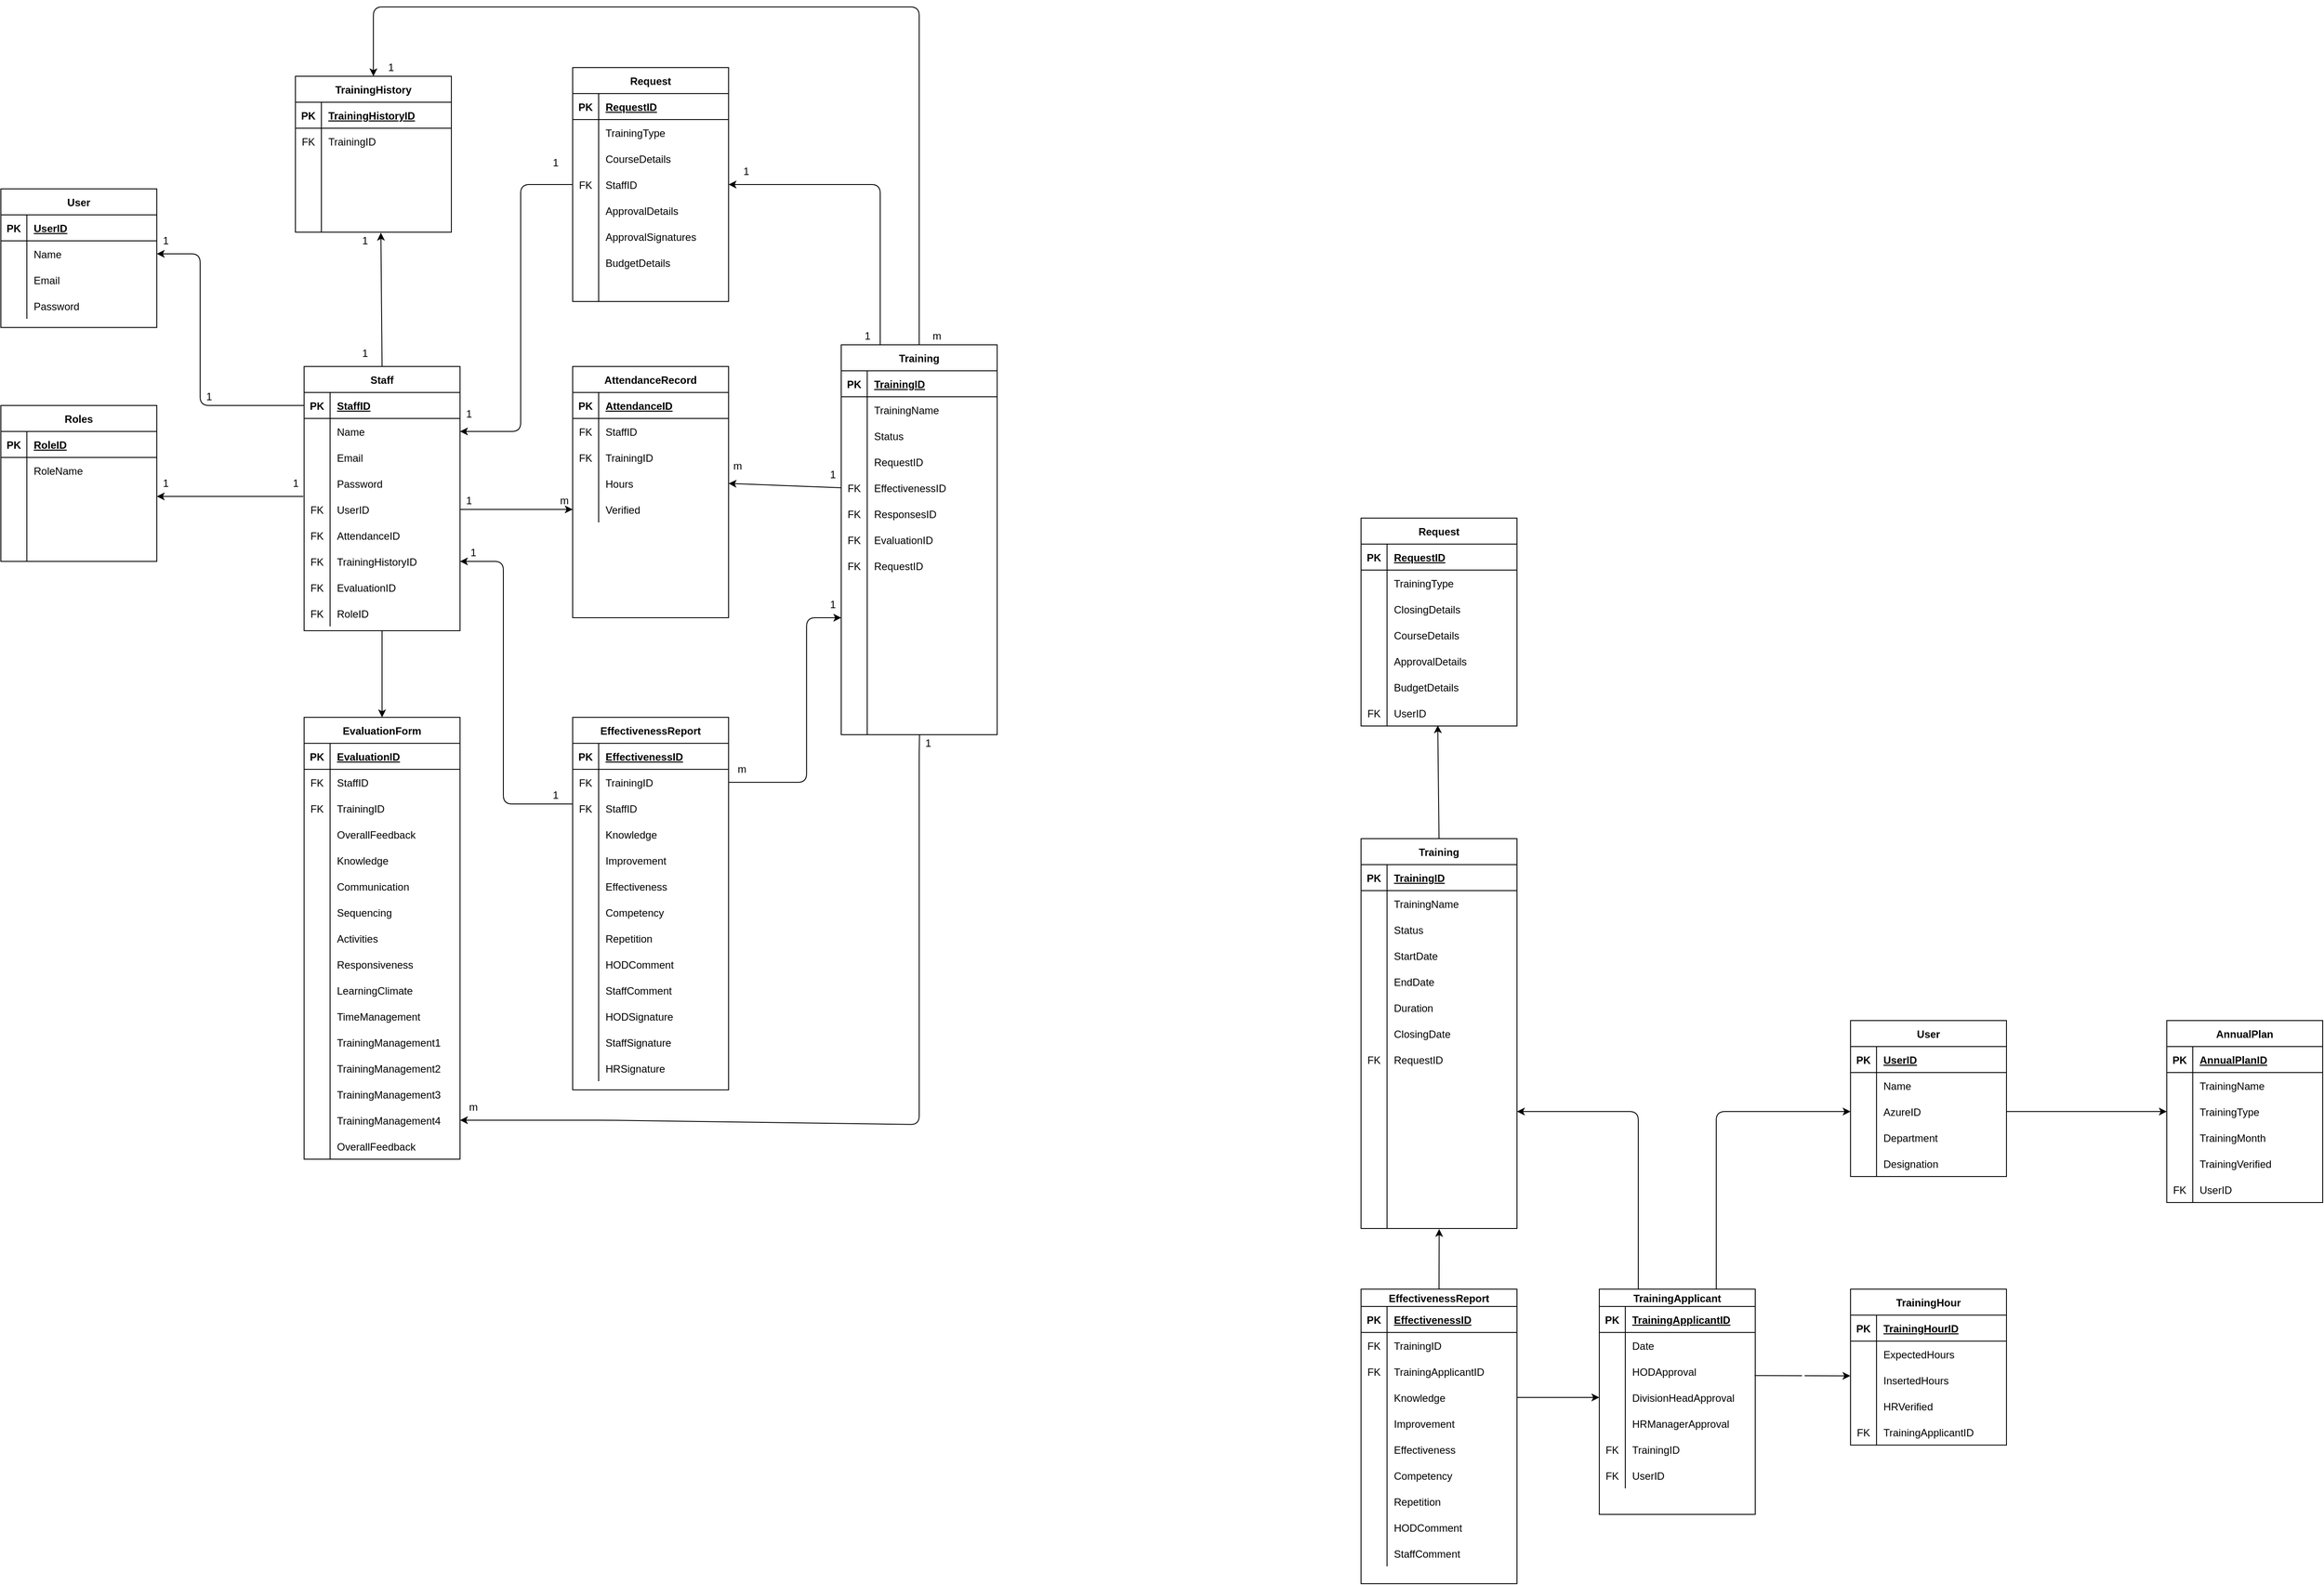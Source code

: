 <mxfile version="14.6.11" type="github">
  <diagram id="HzxfFv8c4vlXuRk-eBYo" name="Page-1">
    <mxGraphModel dx="3694" dy="1588" grid="1" gridSize="10" guides="1" tooltips="1" connect="1" arrows="1" fold="1" page="1" pageScale="1" pageWidth="850" pageHeight="1100" math="0" shadow="0">
      <root>
        <mxCell id="0" />
        <mxCell id="1" parent="0" />
        <mxCell id="ItoOFYCDBJUmny0zR6xF-1" value="Staff" style="shape=table;startSize=30;container=1;collapsible=1;childLayout=tableLayout;fixedRows=1;rowLines=0;fontStyle=1;align=center;resizeLast=1;" parent="1" vertex="1">
          <mxGeometry x="-410" y="435" width="180" height="305" as="geometry" />
        </mxCell>
        <mxCell id="ItoOFYCDBJUmny0zR6xF-2" value="" style="shape=partialRectangle;collapsible=0;dropTarget=0;pointerEvents=0;fillColor=none;top=0;left=0;bottom=1;right=0;points=[[0,0.5],[1,0.5]];portConstraint=eastwest;" parent="ItoOFYCDBJUmny0zR6xF-1" vertex="1">
          <mxGeometry y="30" width="180" height="30" as="geometry" />
        </mxCell>
        <mxCell id="ItoOFYCDBJUmny0zR6xF-3" value="PK" style="shape=partialRectangle;connectable=0;fillColor=none;top=0;left=0;bottom=0;right=0;fontStyle=1;overflow=hidden;" parent="ItoOFYCDBJUmny0zR6xF-2" vertex="1">
          <mxGeometry width="30" height="30" as="geometry" />
        </mxCell>
        <mxCell id="ItoOFYCDBJUmny0zR6xF-4" value="StaffID" style="shape=partialRectangle;connectable=0;fillColor=none;top=0;left=0;bottom=0;right=0;align=left;spacingLeft=6;fontStyle=5;overflow=hidden;" parent="ItoOFYCDBJUmny0zR6xF-2" vertex="1">
          <mxGeometry x="30" width="150" height="30" as="geometry" />
        </mxCell>
        <mxCell id="ItoOFYCDBJUmny0zR6xF-5" value="" style="shape=partialRectangle;collapsible=0;dropTarget=0;pointerEvents=0;fillColor=none;top=0;left=0;bottom=0;right=0;points=[[0,0.5],[1,0.5]];portConstraint=eastwest;" parent="ItoOFYCDBJUmny0zR6xF-1" vertex="1">
          <mxGeometry y="60" width="180" height="30" as="geometry" />
        </mxCell>
        <mxCell id="ItoOFYCDBJUmny0zR6xF-6" value="" style="shape=partialRectangle;connectable=0;fillColor=none;top=0;left=0;bottom=0;right=0;editable=1;overflow=hidden;" parent="ItoOFYCDBJUmny0zR6xF-5" vertex="1">
          <mxGeometry width="30" height="30" as="geometry" />
        </mxCell>
        <mxCell id="ItoOFYCDBJUmny0zR6xF-7" value="Name" style="shape=partialRectangle;connectable=0;fillColor=none;top=0;left=0;bottom=0;right=0;align=left;spacingLeft=6;overflow=hidden;" parent="ItoOFYCDBJUmny0zR6xF-5" vertex="1">
          <mxGeometry x="30" width="150" height="30" as="geometry" />
        </mxCell>
        <mxCell id="ItoOFYCDBJUmny0zR6xF-8" value="" style="shape=partialRectangle;collapsible=0;dropTarget=0;pointerEvents=0;fillColor=none;top=0;left=0;bottom=0;right=0;points=[[0,0.5],[1,0.5]];portConstraint=eastwest;" parent="ItoOFYCDBJUmny0zR6xF-1" vertex="1">
          <mxGeometry y="90" width="180" height="30" as="geometry" />
        </mxCell>
        <mxCell id="ItoOFYCDBJUmny0zR6xF-9" value="" style="shape=partialRectangle;connectable=0;fillColor=none;top=0;left=0;bottom=0;right=0;editable=1;overflow=hidden;" parent="ItoOFYCDBJUmny0zR6xF-8" vertex="1">
          <mxGeometry width="30" height="30" as="geometry" />
        </mxCell>
        <mxCell id="ItoOFYCDBJUmny0zR6xF-10" value="Email" style="shape=partialRectangle;connectable=0;fillColor=none;top=0;left=0;bottom=0;right=0;align=left;spacingLeft=6;overflow=hidden;" parent="ItoOFYCDBJUmny0zR6xF-8" vertex="1">
          <mxGeometry x="30" width="150" height="30" as="geometry" />
        </mxCell>
        <mxCell id="ItoOFYCDBJUmny0zR6xF-11" value="" style="shape=partialRectangle;collapsible=0;dropTarget=0;pointerEvents=0;fillColor=none;top=0;left=0;bottom=0;right=0;points=[[0,0.5],[1,0.5]];portConstraint=eastwest;" parent="ItoOFYCDBJUmny0zR6xF-1" vertex="1">
          <mxGeometry y="120" width="180" height="30" as="geometry" />
        </mxCell>
        <mxCell id="ItoOFYCDBJUmny0zR6xF-12" value="" style="shape=partialRectangle;connectable=0;fillColor=none;top=0;left=0;bottom=0;right=0;editable=1;overflow=hidden;" parent="ItoOFYCDBJUmny0zR6xF-11" vertex="1">
          <mxGeometry width="30" height="30" as="geometry" />
        </mxCell>
        <mxCell id="ItoOFYCDBJUmny0zR6xF-13" value="Password" style="shape=partialRectangle;connectable=0;fillColor=none;top=0;left=0;bottom=0;right=0;align=left;spacingLeft=6;overflow=hidden;" parent="ItoOFYCDBJUmny0zR6xF-11" vertex="1">
          <mxGeometry x="30" width="150" height="30" as="geometry" />
        </mxCell>
        <mxCell id="ItoOFYCDBJUmny0zR6xF-27" value="" style="shape=partialRectangle;collapsible=0;dropTarget=0;pointerEvents=0;fillColor=none;top=0;left=0;bottom=0;right=0;points=[[0,0.5],[1,0.5]];portConstraint=eastwest;" parent="ItoOFYCDBJUmny0zR6xF-1" vertex="1">
          <mxGeometry y="150" width="180" height="30" as="geometry" />
        </mxCell>
        <mxCell id="ItoOFYCDBJUmny0zR6xF-28" value="FK" style="shape=partialRectangle;connectable=0;fillColor=none;top=0;left=0;bottom=0;right=0;editable=1;overflow=hidden;" parent="ItoOFYCDBJUmny0zR6xF-27" vertex="1">
          <mxGeometry width="30" height="30" as="geometry" />
        </mxCell>
        <mxCell id="ItoOFYCDBJUmny0zR6xF-29" value="UserID" style="shape=partialRectangle;connectable=0;fillColor=none;top=0;left=0;bottom=0;right=0;align=left;spacingLeft=6;overflow=hidden;" parent="ItoOFYCDBJUmny0zR6xF-27" vertex="1">
          <mxGeometry x="30" width="150" height="30" as="geometry" />
        </mxCell>
        <mxCell id="gPpT3ABouW45cR3JBbdF-81" value="" style="shape=partialRectangle;collapsible=0;dropTarget=0;pointerEvents=0;fillColor=none;top=0;left=0;bottom=0;right=0;points=[[0,0.5],[1,0.5]];portConstraint=eastwest;" parent="ItoOFYCDBJUmny0zR6xF-1" vertex="1">
          <mxGeometry y="180" width="180" height="30" as="geometry" />
        </mxCell>
        <mxCell id="gPpT3ABouW45cR3JBbdF-82" value="FK" style="shape=partialRectangle;connectable=0;fillColor=none;top=0;left=0;bottom=0;right=0;editable=1;overflow=hidden;" parent="gPpT3ABouW45cR3JBbdF-81" vertex="1">
          <mxGeometry width="30" height="30" as="geometry" />
        </mxCell>
        <mxCell id="gPpT3ABouW45cR3JBbdF-83" value="AttendanceID" style="shape=partialRectangle;connectable=0;fillColor=none;top=0;left=0;bottom=0;right=0;align=left;spacingLeft=6;overflow=hidden;" parent="gPpT3ABouW45cR3JBbdF-81" vertex="1">
          <mxGeometry x="30" width="150" height="30" as="geometry" />
        </mxCell>
        <mxCell id="gPpT3ABouW45cR3JBbdF-186" value="" style="shape=partialRectangle;collapsible=0;dropTarget=0;pointerEvents=0;fillColor=none;top=0;left=0;bottom=0;right=0;points=[[0,0.5],[1,0.5]];portConstraint=eastwest;" parent="ItoOFYCDBJUmny0zR6xF-1" vertex="1">
          <mxGeometry y="210" width="180" height="30" as="geometry" />
        </mxCell>
        <mxCell id="gPpT3ABouW45cR3JBbdF-187" value="FK" style="shape=partialRectangle;connectable=0;fillColor=none;top=0;left=0;bottom=0;right=0;editable=1;overflow=hidden;" parent="gPpT3ABouW45cR3JBbdF-186" vertex="1">
          <mxGeometry width="30" height="30" as="geometry" />
        </mxCell>
        <mxCell id="gPpT3ABouW45cR3JBbdF-188" value="TrainingHistoryID" style="shape=partialRectangle;connectable=0;fillColor=none;top=0;left=0;bottom=0;right=0;align=left;spacingLeft=6;overflow=hidden;" parent="gPpT3ABouW45cR3JBbdF-186" vertex="1">
          <mxGeometry x="30" width="150" height="30" as="geometry" />
        </mxCell>
        <mxCell id="gPpT3ABouW45cR3JBbdF-213" value="" style="shape=partialRectangle;collapsible=0;dropTarget=0;pointerEvents=0;fillColor=none;top=0;left=0;bottom=0;right=0;points=[[0,0.5],[1,0.5]];portConstraint=eastwest;" parent="ItoOFYCDBJUmny0zR6xF-1" vertex="1">
          <mxGeometry y="240" width="180" height="30" as="geometry" />
        </mxCell>
        <mxCell id="gPpT3ABouW45cR3JBbdF-214" value="FK" style="shape=partialRectangle;connectable=0;fillColor=none;top=0;left=0;bottom=0;right=0;editable=1;overflow=hidden;" parent="gPpT3ABouW45cR3JBbdF-213" vertex="1">
          <mxGeometry width="30" height="30" as="geometry" />
        </mxCell>
        <mxCell id="gPpT3ABouW45cR3JBbdF-215" value="EvaluationID" style="shape=partialRectangle;connectable=0;fillColor=none;top=0;left=0;bottom=0;right=0;align=left;spacingLeft=6;overflow=hidden;" parent="gPpT3ABouW45cR3JBbdF-213" vertex="1">
          <mxGeometry x="30" width="150" height="30" as="geometry" />
        </mxCell>
        <mxCell id="gPpT3ABouW45cR3JBbdF-303" value="" style="shape=partialRectangle;collapsible=0;dropTarget=0;pointerEvents=0;fillColor=none;top=0;left=0;bottom=0;right=0;points=[[0,0.5],[1,0.5]];portConstraint=eastwest;" parent="ItoOFYCDBJUmny0zR6xF-1" vertex="1">
          <mxGeometry y="270" width="180" height="30" as="geometry" />
        </mxCell>
        <mxCell id="gPpT3ABouW45cR3JBbdF-304" value="FK" style="shape=partialRectangle;connectable=0;fillColor=none;top=0;left=0;bottom=0;right=0;editable=1;overflow=hidden;" parent="gPpT3ABouW45cR3JBbdF-303" vertex="1">
          <mxGeometry width="30" height="30" as="geometry" />
        </mxCell>
        <mxCell id="gPpT3ABouW45cR3JBbdF-305" value="RoleID" style="shape=partialRectangle;connectable=0;fillColor=none;top=0;left=0;bottom=0;right=0;align=left;spacingLeft=6;overflow=hidden;" parent="gPpT3ABouW45cR3JBbdF-303" vertex="1">
          <mxGeometry x="30" width="150" height="30" as="geometry" />
        </mxCell>
        <mxCell id="ItoOFYCDBJUmny0zR6xF-14" value="Training" style="shape=table;startSize=30;container=1;collapsible=1;childLayout=tableLayout;fixedRows=1;rowLines=0;fontStyle=1;align=center;resizeLast=1;" parent="1" vertex="1">
          <mxGeometry x="210" y="410" width="180" height="450" as="geometry" />
        </mxCell>
        <mxCell id="ItoOFYCDBJUmny0zR6xF-15" value="" style="shape=partialRectangle;collapsible=0;dropTarget=0;pointerEvents=0;fillColor=none;top=0;left=0;bottom=1;right=0;points=[[0,0.5],[1,0.5]];portConstraint=eastwest;" parent="ItoOFYCDBJUmny0zR6xF-14" vertex="1">
          <mxGeometry y="30" width="180" height="30" as="geometry" />
        </mxCell>
        <mxCell id="ItoOFYCDBJUmny0zR6xF-16" value="PK" style="shape=partialRectangle;connectable=0;fillColor=none;top=0;left=0;bottom=0;right=0;fontStyle=1;overflow=hidden;" parent="ItoOFYCDBJUmny0zR6xF-15" vertex="1">
          <mxGeometry width="30" height="30" as="geometry" />
        </mxCell>
        <mxCell id="ItoOFYCDBJUmny0zR6xF-17" value="TrainingID" style="shape=partialRectangle;connectable=0;fillColor=none;top=0;left=0;bottom=0;right=0;align=left;spacingLeft=6;fontStyle=5;overflow=hidden;" parent="ItoOFYCDBJUmny0zR6xF-15" vertex="1">
          <mxGeometry x="30" width="150" height="30" as="geometry" />
        </mxCell>
        <mxCell id="ItoOFYCDBJUmny0zR6xF-18" value="" style="shape=partialRectangle;collapsible=0;dropTarget=0;pointerEvents=0;fillColor=none;top=0;left=0;bottom=0;right=0;points=[[0,0.5],[1,0.5]];portConstraint=eastwest;" parent="ItoOFYCDBJUmny0zR6xF-14" vertex="1">
          <mxGeometry y="60" width="180" height="30" as="geometry" />
        </mxCell>
        <mxCell id="ItoOFYCDBJUmny0zR6xF-19" value="" style="shape=partialRectangle;connectable=0;fillColor=none;top=0;left=0;bottom=0;right=0;editable=1;overflow=hidden;" parent="ItoOFYCDBJUmny0zR6xF-18" vertex="1">
          <mxGeometry width="30" height="30" as="geometry" />
        </mxCell>
        <mxCell id="ItoOFYCDBJUmny0zR6xF-20" value="TrainingName" style="shape=partialRectangle;connectable=0;fillColor=none;top=0;left=0;bottom=0;right=0;align=left;spacingLeft=6;overflow=hidden;" parent="ItoOFYCDBJUmny0zR6xF-18" vertex="1">
          <mxGeometry x="30" width="150" height="30" as="geometry" />
        </mxCell>
        <mxCell id="gPpT3ABouW45cR3JBbdF-140" value="" style="shape=partialRectangle;collapsible=0;dropTarget=0;pointerEvents=0;fillColor=none;top=0;left=0;bottom=0;right=0;points=[[0,0.5],[1,0.5]];portConstraint=eastwest;" parent="ItoOFYCDBJUmny0zR6xF-14" vertex="1">
          <mxGeometry y="90" width="180" height="30" as="geometry" />
        </mxCell>
        <mxCell id="gPpT3ABouW45cR3JBbdF-141" value="" style="shape=partialRectangle;connectable=0;fillColor=none;top=0;left=0;bottom=0;right=0;editable=1;overflow=hidden;" parent="gPpT3ABouW45cR3JBbdF-140" vertex="1">
          <mxGeometry width="30" height="30" as="geometry" />
        </mxCell>
        <mxCell id="gPpT3ABouW45cR3JBbdF-142" value="Status" style="shape=partialRectangle;connectable=0;fillColor=none;top=0;left=0;bottom=0;right=0;align=left;spacingLeft=6;overflow=hidden;" parent="gPpT3ABouW45cR3JBbdF-140" vertex="1">
          <mxGeometry x="30" width="150" height="30" as="geometry" />
        </mxCell>
        <mxCell id="gPpT3ABouW45cR3JBbdF-143" value="" style="shape=partialRectangle;collapsible=0;dropTarget=0;pointerEvents=0;fillColor=none;top=0;left=0;bottom=0;right=0;points=[[0,0.5],[1,0.5]];portConstraint=eastwest;" parent="ItoOFYCDBJUmny0zR6xF-14" vertex="1">
          <mxGeometry y="120" width="180" height="30" as="geometry" />
        </mxCell>
        <mxCell id="gPpT3ABouW45cR3JBbdF-144" value="" style="shape=partialRectangle;connectable=0;fillColor=none;top=0;left=0;bottom=0;right=0;editable=1;overflow=hidden;" parent="gPpT3ABouW45cR3JBbdF-143" vertex="1">
          <mxGeometry width="30" height="30" as="geometry" />
        </mxCell>
        <mxCell id="gPpT3ABouW45cR3JBbdF-145" value="RequestID" style="shape=partialRectangle;connectable=0;fillColor=none;top=0;left=0;bottom=0;right=0;align=left;spacingLeft=6;overflow=hidden;" parent="gPpT3ABouW45cR3JBbdF-143" vertex="1">
          <mxGeometry x="30" width="150" height="30" as="geometry" />
        </mxCell>
        <mxCell id="gPpT3ABouW45cR3JBbdF-146" value="" style="shape=partialRectangle;collapsible=0;dropTarget=0;pointerEvents=0;fillColor=none;top=0;left=0;bottom=0;right=0;points=[[0,0.5],[1,0.5]];portConstraint=eastwest;" parent="ItoOFYCDBJUmny0zR6xF-14" vertex="1">
          <mxGeometry y="150" width="180" height="30" as="geometry" />
        </mxCell>
        <mxCell id="gPpT3ABouW45cR3JBbdF-147" value="FK" style="shape=partialRectangle;connectable=0;fillColor=none;top=0;left=0;bottom=0;right=0;editable=1;overflow=hidden;" parent="gPpT3ABouW45cR3JBbdF-146" vertex="1">
          <mxGeometry width="30" height="30" as="geometry" />
        </mxCell>
        <mxCell id="gPpT3ABouW45cR3JBbdF-148" value="EffectivenessID" style="shape=partialRectangle;connectable=0;fillColor=none;top=0;left=0;bottom=0;right=0;align=left;spacingLeft=6;overflow=hidden;" parent="gPpT3ABouW45cR3JBbdF-146" vertex="1">
          <mxGeometry x="30" width="150" height="30" as="geometry" />
        </mxCell>
        <mxCell id="gPpT3ABouW45cR3JBbdF-149" value="" style="shape=partialRectangle;collapsible=0;dropTarget=0;pointerEvents=0;fillColor=none;top=0;left=0;bottom=0;right=0;points=[[0,0.5],[1,0.5]];portConstraint=eastwest;" parent="ItoOFYCDBJUmny0zR6xF-14" vertex="1">
          <mxGeometry y="180" width="180" height="30" as="geometry" />
        </mxCell>
        <mxCell id="gPpT3ABouW45cR3JBbdF-150" value="FK" style="shape=partialRectangle;connectable=0;fillColor=none;top=0;left=0;bottom=0;right=0;editable=1;overflow=hidden;" parent="gPpT3ABouW45cR3JBbdF-149" vertex="1">
          <mxGeometry width="30" height="30" as="geometry" />
        </mxCell>
        <mxCell id="gPpT3ABouW45cR3JBbdF-151" value="ResponsesID" style="shape=partialRectangle;connectable=0;fillColor=none;top=0;left=0;bottom=0;right=0;align=left;spacingLeft=6;overflow=hidden;" parent="gPpT3ABouW45cR3JBbdF-149" vertex="1">
          <mxGeometry x="30" width="150" height="30" as="geometry" />
        </mxCell>
        <mxCell id="gPpT3ABouW45cR3JBbdF-216" value="" style="shape=partialRectangle;collapsible=0;dropTarget=0;pointerEvents=0;fillColor=none;top=0;left=0;bottom=0;right=0;points=[[0,0.5],[1,0.5]];portConstraint=eastwest;" parent="ItoOFYCDBJUmny0zR6xF-14" vertex="1">
          <mxGeometry y="210" width="180" height="30" as="geometry" />
        </mxCell>
        <mxCell id="gPpT3ABouW45cR3JBbdF-217" value="FK" style="shape=partialRectangle;connectable=0;fillColor=none;top=0;left=0;bottom=0;right=0;editable=1;overflow=hidden;" parent="gPpT3ABouW45cR3JBbdF-216" vertex="1">
          <mxGeometry width="30" height="30" as="geometry" />
        </mxCell>
        <mxCell id="gPpT3ABouW45cR3JBbdF-218" value="EvaluationID" style="shape=partialRectangle;connectable=0;fillColor=none;top=0;left=0;bottom=0;right=0;align=left;spacingLeft=6;overflow=hidden;" parent="gPpT3ABouW45cR3JBbdF-216" vertex="1">
          <mxGeometry x="30" width="150" height="30" as="geometry" />
        </mxCell>
        <mxCell id="ItoOFYCDBJUmny0zR6xF-21" value="" style="shape=partialRectangle;collapsible=0;dropTarget=0;pointerEvents=0;fillColor=none;top=0;left=0;bottom=0;right=0;points=[[0,0.5],[1,0.5]];portConstraint=eastwest;" parent="ItoOFYCDBJUmny0zR6xF-14" vertex="1">
          <mxGeometry y="240" width="180" height="30" as="geometry" />
        </mxCell>
        <mxCell id="ItoOFYCDBJUmny0zR6xF-22" value="FK" style="shape=partialRectangle;connectable=0;fillColor=none;top=0;left=0;bottom=0;right=0;editable=1;overflow=hidden;" parent="ItoOFYCDBJUmny0zR6xF-21" vertex="1">
          <mxGeometry width="30" height="30" as="geometry" />
        </mxCell>
        <mxCell id="ItoOFYCDBJUmny0zR6xF-23" value="RequestID" style="shape=partialRectangle;connectable=0;fillColor=none;top=0;left=0;bottom=0;right=0;align=left;spacingLeft=6;overflow=hidden;" parent="ItoOFYCDBJUmny0zR6xF-21" vertex="1">
          <mxGeometry x="30" width="150" height="30" as="geometry" />
        </mxCell>
        <mxCell id="ItoOFYCDBJUmny0zR6xF-24" value="" style="shape=partialRectangle;collapsible=0;dropTarget=0;pointerEvents=0;fillColor=none;top=0;left=0;bottom=0;right=0;points=[[0,0.5],[1,0.5]];portConstraint=eastwest;" parent="ItoOFYCDBJUmny0zR6xF-14" vertex="1">
          <mxGeometry y="270" width="180" height="30" as="geometry" />
        </mxCell>
        <mxCell id="ItoOFYCDBJUmny0zR6xF-25" value="" style="shape=partialRectangle;connectable=0;fillColor=none;top=0;left=0;bottom=0;right=0;editable=1;overflow=hidden;" parent="ItoOFYCDBJUmny0zR6xF-24" vertex="1">
          <mxGeometry width="30" height="30" as="geometry" />
        </mxCell>
        <mxCell id="ItoOFYCDBJUmny0zR6xF-26" value="" style="shape=partialRectangle;connectable=0;fillColor=none;top=0;left=0;bottom=0;right=0;align=left;spacingLeft=6;overflow=hidden;" parent="ItoOFYCDBJUmny0zR6xF-24" vertex="1">
          <mxGeometry x="30" width="150" height="30" as="geometry" />
        </mxCell>
        <mxCell id="gPpT3ABouW45cR3JBbdF-121" value="" style="shape=partialRectangle;collapsible=0;dropTarget=0;pointerEvents=0;fillColor=none;top=0;left=0;bottom=0;right=0;points=[[0,0.5],[1,0.5]];portConstraint=eastwest;" parent="ItoOFYCDBJUmny0zR6xF-14" vertex="1">
          <mxGeometry y="300" width="180" height="30" as="geometry" />
        </mxCell>
        <mxCell id="gPpT3ABouW45cR3JBbdF-122" value="" style="shape=partialRectangle;connectable=0;fillColor=none;top=0;left=0;bottom=0;right=0;editable=1;overflow=hidden;" parent="gPpT3ABouW45cR3JBbdF-121" vertex="1">
          <mxGeometry width="30" height="30" as="geometry" />
        </mxCell>
        <mxCell id="gPpT3ABouW45cR3JBbdF-123" value="" style="shape=partialRectangle;connectable=0;fillColor=none;top=0;left=0;bottom=0;right=0;align=left;spacingLeft=6;overflow=hidden;" parent="gPpT3ABouW45cR3JBbdF-121" vertex="1">
          <mxGeometry x="30" width="150" height="30" as="geometry" />
        </mxCell>
        <mxCell id="gPpT3ABouW45cR3JBbdF-124" value="" style="shape=partialRectangle;collapsible=0;dropTarget=0;pointerEvents=0;fillColor=none;top=0;left=0;bottom=0;right=0;points=[[0,0.5],[1,0.5]];portConstraint=eastwest;" parent="ItoOFYCDBJUmny0zR6xF-14" vertex="1">
          <mxGeometry y="330" width="180" height="30" as="geometry" />
        </mxCell>
        <mxCell id="gPpT3ABouW45cR3JBbdF-125" value="" style="shape=partialRectangle;connectable=0;fillColor=none;top=0;left=0;bottom=0;right=0;editable=1;overflow=hidden;" parent="gPpT3ABouW45cR3JBbdF-124" vertex="1">
          <mxGeometry width="30" height="30" as="geometry" />
        </mxCell>
        <mxCell id="gPpT3ABouW45cR3JBbdF-126" value="" style="shape=partialRectangle;connectable=0;fillColor=none;top=0;left=0;bottom=0;right=0;align=left;spacingLeft=6;overflow=hidden;" parent="gPpT3ABouW45cR3JBbdF-124" vertex="1">
          <mxGeometry x="30" width="150" height="30" as="geometry" />
        </mxCell>
        <mxCell id="gPpT3ABouW45cR3JBbdF-127" value="" style="shape=partialRectangle;collapsible=0;dropTarget=0;pointerEvents=0;fillColor=none;top=0;left=0;bottom=0;right=0;points=[[0,0.5],[1,0.5]];portConstraint=eastwest;" parent="ItoOFYCDBJUmny0zR6xF-14" vertex="1">
          <mxGeometry y="360" width="180" height="30" as="geometry" />
        </mxCell>
        <mxCell id="gPpT3ABouW45cR3JBbdF-128" value="" style="shape=partialRectangle;connectable=0;fillColor=none;top=0;left=0;bottom=0;right=0;editable=1;overflow=hidden;" parent="gPpT3ABouW45cR3JBbdF-127" vertex="1">
          <mxGeometry width="30" height="30" as="geometry" />
        </mxCell>
        <mxCell id="gPpT3ABouW45cR3JBbdF-129" value="" style="shape=partialRectangle;connectable=0;fillColor=none;top=0;left=0;bottom=0;right=0;align=left;spacingLeft=6;overflow=hidden;" parent="gPpT3ABouW45cR3JBbdF-127" vertex="1">
          <mxGeometry x="30" width="150" height="30" as="geometry" />
        </mxCell>
        <mxCell id="gPpT3ABouW45cR3JBbdF-130" value="" style="shape=partialRectangle;collapsible=0;dropTarget=0;pointerEvents=0;fillColor=none;top=0;left=0;bottom=0;right=0;points=[[0,0.5],[1,0.5]];portConstraint=eastwest;" parent="ItoOFYCDBJUmny0zR6xF-14" vertex="1">
          <mxGeometry y="390" width="180" height="30" as="geometry" />
        </mxCell>
        <mxCell id="gPpT3ABouW45cR3JBbdF-131" value="" style="shape=partialRectangle;connectable=0;fillColor=none;top=0;left=0;bottom=0;right=0;editable=1;overflow=hidden;" parent="gPpT3ABouW45cR3JBbdF-130" vertex="1">
          <mxGeometry width="30" height="30" as="geometry" />
        </mxCell>
        <mxCell id="gPpT3ABouW45cR3JBbdF-132" value="" style="shape=partialRectangle;connectable=0;fillColor=none;top=0;left=0;bottom=0;right=0;align=left;spacingLeft=6;overflow=hidden;" parent="gPpT3ABouW45cR3JBbdF-130" vertex="1">
          <mxGeometry x="30" width="150" height="30" as="geometry" />
        </mxCell>
        <mxCell id="gPpT3ABouW45cR3JBbdF-133" value="" style="shape=partialRectangle;collapsible=0;dropTarget=0;pointerEvents=0;fillColor=none;top=0;left=0;bottom=0;right=0;points=[[0,0.5],[1,0.5]];portConstraint=eastwest;" parent="ItoOFYCDBJUmny0zR6xF-14" vertex="1">
          <mxGeometry y="420" width="180" height="30" as="geometry" />
        </mxCell>
        <mxCell id="gPpT3ABouW45cR3JBbdF-134" value="" style="shape=partialRectangle;connectable=0;fillColor=none;top=0;left=0;bottom=0;right=0;editable=1;overflow=hidden;" parent="gPpT3ABouW45cR3JBbdF-133" vertex="1">
          <mxGeometry width="30" height="30" as="geometry" />
        </mxCell>
        <mxCell id="gPpT3ABouW45cR3JBbdF-135" value="" style="shape=partialRectangle;connectable=0;fillColor=none;top=0;left=0;bottom=0;right=0;align=left;spacingLeft=6;overflow=hidden;" parent="gPpT3ABouW45cR3JBbdF-133" vertex="1">
          <mxGeometry x="30" width="150" height="30" as="geometry" />
        </mxCell>
        <mxCell id="gPpT3ABouW45cR3JBbdF-1" value="EffectivenessReport" style="shape=table;startSize=30;container=1;collapsible=1;childLayout=tableLayout;fixedRows=1;rowLines=0;fontStyle=1;align=center;resizeLast=1;" parent="1" vertex="1">
          <mxGeometry x="-100" y="840" width="180" height="430" as="geometry" />
        </mxCell>
        <mxCell id="gPpT3ABouW45cR3JBbdF-2" value="" style="shape=partialRectangle;collapsible=0;dropTarget=0;pointerEvents=0;fillColor=none;top=0;left=0;bottom=1;right=0;points=[[0,0.5],[1,0.5]];portConstraint=eastwest;" parent="gPpT3ABouW45cR3JBbdF-1" vertex="1">
          <mxGeometry y="30" width="180" height="30" as="geometry" />
        </mxCell>
        <mxCell id="gPpT3ABouW45cR3JBbdF-3" value="PK" style="shape=partialRectangle;connectable=0;fillColor=none;top=0;left=0;bottom=0;right=0;fontStyle=1;overflow=hidden;" parent="gPpT3ABouW45cR3JBbdF-2" vertex="1">
          <mxGeometry width="30" height="30" as="geometry" />
        </mxCell>
        <mxCell id="gPpT3ABouW45cR3JBbdF-4" value="EffectivenessID" style="shape=partialRectangle;connectable=0;fillColor=none;top=0;left=0;bottom=0;right=0;align=left;spacingLeft=6;fontStyle=5;overflow=hidden;" parent="gPpT3ABouW45cR3JBbdF-2" vertex="1">
          <mxGeometry x="30" width="150" height="30" as="geometry" />
        </mxCell>
        <mxCell id="gPpT3ABouW45cR3JBbdF-5" value="" style="shape=partialRectangle;collapsible=0;dropTarget=0;pointerEvents=0;fillColor=none;top=0;left=0;bottom=0;right=0;points=[[0,0.5],[1,0.5]];portConstraint=eastwest;" parent="gPpT3ABouW45cR3JBbdF-1" vertex="1">
          <mxGeometry y="60" width="180" height="30" as="geometry" />
        </mxCell>
        <mxCell id="gPpT3ABouW45cR3JBbdF-6" value="FK" style="shape=partialRectangle;connectable=0;fillColor=none;top=0;left=0;bottom=0;right=0;editable=1;overflow=hidden;" parent="gPpT3ABouW45cR3JBbdF-5" vertex="1">
          <mxGeometry width="30" height="30" as="geometry" />
        </mxCell>
        <mxCell id="gPpT3ABouW45cR3JBbdF-7" value="TrainingID" style="shape=partialRectangle;connectable=0;fillColor=none;top=0;left=0;bottom=0;right=0;align=left;spacingLeft=6;overflow=hidden;" parent="gPpT3ABouW45cR3JBbdF-5" vertex="1">
          <mxGeometry x="30" width="150" height="30" as="geometry" />
        </mxCell>
        <mxCell id="gPpT3ABouW45cR3JBbdF-253" value="" style="shape=partialRectangle;collapsible=0;dropTarget=0;pointerEvents=0;fillColor=none;top=0;left=0;bottom=0;right=0;points=[[0,0.5],[1,0.5]];portConstraint=eastwest;" parent="gPpT3ABouW45cR3JBbdF-1" vertex="1">
          <mxGeometry y="90" width="180" height="30" as="geometry" />
        </mxCell>
        <mxCell id="gPpT3ABouW45cR3JBbdF-254" value="FK" style="shape=partialRectangle;connectable=0;fillColor=none;top=0;left=0;bottom=0;right=0;editable=1;overflow=hidden;" parent="gPpT3ABouW45cR3JBbdF-253" vertex="1">
          <mxGeometry width="30" height="30" as="geometry" />
        </mxCell>
        <mxCell id="gPpT3ABouW45cR3JBbdF-255" value="StaffID" style="shape=partialRectangle;connectable=0;fillColor=none;top=0;left=0;bottom=0;right=0;align=left;spacingLeft=6;overflow=hidden;" parent="gPpT3ABouW45cR3JBbdF-253" vertex="1">
          <mxGeometry x="30" width="150" height="30" as="geometry" />
        </mxCell>
        <mxCell id="gPpT3ABouW45cR3JBbdF-8" value="" style="shape=partialRectangle;collapsible=0;dropTarget=0;pointerEvents=0;fillColor=none;top=0;left=0;bottom=0;right=0;points=[[0,0.5],[1,0.5]];portConstraint=eastwest;" parent="gPpT3ABouW45cR3JBbdF-1" vertex="1">
          <mxGeometry y="120" width="180" height="30" as="geometry" />
        </mxCell>
        <mxCell id="gPpT3ABouW45cR3JBbdF-9" value="" style="shape=partialRectangle;connectable=0;fillColor=none;top=0;left=0;bottom=0;right=0;editable=1;overflow=hidden;" parent="gPpT3ABouW45cR3JBbdF-8" vertex="1">
          <mxGeometry width="30" height="30" as="geometry" />
        </mxCell>
        <mxCell id="gPpT3ABouW45cR3JBbdF-10" value="Knowledge" style="shape=partialRectangle;connectable=0;fillColor=none;top=0;left=0;bottom=0;right=0;align=left;spacingLeft=6;overflow=hidden;" parent="gPpT3ABouW45cR3JBbdF-8" vertex="1">
          <mxGeometry x="30" width="150" height="30" as="geometry" />
        </mxCell>
        <mxCell id="gPpT3ABouW45cR3JBbdF-11" value="" style="shape=partialRectangle;collapsible=0;dropTarget=0;pointerEvents=0;fillColor=none;top=0;left=0;bottom=0;right=0;points=[[0,0.5],[1,0.5]];portConstraint=eastwest;" parent="gPpT3ABouW45cR3JBbdF-1" vertex="1">
          <mxGeometry y="150" width="180" height="30" as="geometry" />
        </mxCell>
        <mxCell id="gPpT3ABouW45cR3JBbdF-12" value="" style="shape=partialRectangle;connectable=0;fillColor=none;top=0;left=0;bottom=0;right=0;editable=1;overflow=hidden;" parent="gPpT3ABouW45cR3JBbdF-11" vertex="1">
          <mxGeometry width="30" height="30" as="geometry" />
        </mxCell>
        <mxCell id="gPpT3ABouW45cR3JBbdF-13" value="Improvement" style="shape=partialRectangle;connectable=0;fillColor=none;top=0;left=0;bottom=0;right=0;align=left;spacingLeft=6;overflow=hidden;" parent="gPpT3ABouW45cR3JBbdF-11" vertex="1">
          <mxGeometry x="30" width="150" height="30" as="geometry" />
        </mxCell>
        <mxCell id="gPpT3ABouW45cR3JBbdF-14" value="" style="shape=partialRectangle;collapsible=0;dropTarget=0;pointerEvents=0;fillColor=none;top=0;left=0;bottom=0;right=0;points=[[0,0.5],[1,0.5]];portConstraint=eastwest;" parent="gPpT3ABouW45cR3JBbdF-1" vertex="1">
          <mxGeometry y="180" width="180" height="30" as="geometry" />
        </mxCell>
        <mxCell id="gPpT3ABouW45cR3JBbdF-15" value="" style="shape=partialRectangle;connectable=0;fillColor=none;top=0;left=0;bottom=0;right=0;editable=1;overflow=hidden;" parent="gPpT3ABouW45cR3JBbdF-14" vertex="1">
          <mxGeometry width="30" height="30" as="geometry" />
        </mxCell>
        <mxCell id="gPpT3ABouW45cR3JBbdF-16" value="Effectiveness" style="shape=partialRectangle;connectable=0;fillColor=none;top=0;left=0;bottom=0;right=0;align=left;spacingLeft=6;overflow=hidden;" parent="gPpT3ABouW45cR3JBbdF-14" vertex="1">
          <mxGeometry x="30" width="150" height="30" as="geometry" />
        </mxCell>
        <mxCell id="gPpT3ABouW45cR3JBbdF-115" value="" style="shape=partialRectangle;collapsible=0;dropTarget=0;pointerEvents=0;fillColor=none;top=0;left=0;bottom=0;right=0;points=[[0,0.5],[1,0.5]];portConstraint=eastwest;" parent="gPpT3ABouW45cR3JBbdF-1" vertex="1">
          <mxGeometry y="210" width="180" height="30" as="geometry" />
        </mxCell>
        <mxCell id="gPpT3ABouW45cR3JBbdF-116" value="" style="shape=partialRectangle;connectable=0;fillColor=none;top=0;left=0;bottom=0;right=0;editable=1;overflow=hidden;" parent="gPpT3ABouW45cR3JBbdF-115" vertex="1">
          <mxGeometry width="30" height="30" as="geometry" />
        </mxCell>
        <mxCell id="gPpT3ABouW45cR3JBbdF-117" value="Competency" style="shape=partialRectangle;connectable=0;fillColor=none;top=0;left=0;bottom=0;right=0;align=left;spacingLeft=6;overflow=hidden;" parent="gPpT3ABouW45cR3JBbdF-115" vertex="1">
          <mxGeometry x="30" width="150" height="30" as="geometry" />
        </mxCell>
        <mxCell id="gPpT3ABouW45cR3JBbdF-118" value="" style="shape=partialRectangle;collapsible=0;dropTarget=0;pointerEvents=0;fillColor=none;top=0;left=0;bottom=0;right=0;points=[[0,0.5],[1,0.5]];portConstraint=eastwest;" parent="gPpT3ABouW45cR3JBbdF-1" vertex="1">
          <mxGeometry y="240" width="180" height="30" as="geometry" />
        </mxCell>
        <mxCell id="gPpT3ABouW45cR3JBbdF-119" value="" style="shape=partialRectangle;connectable=0;fillColor=none;top=0;left=0;bottom=0;right=0;editable=1;overflow=hidden;" parent="gPpT3ABouW45cR3JBbdF-118" vertex="1">
          <mxGeometry width="30" height="30" as="geometry" />
        </mxCell>
        <mxCell id="gPpT3ABouW45cR3JBbdF-120" value="Repetition" style="shape=partialRectangle;connectable=0;fillColor=none;top=0;left=0;bottom=0;right=0;align=left;spacingLeft=6;overflow=hidden;" parent="gPpT3ABouW45cR3JBbdF-118" vertex="1">
          <mxGeometry x="30" width="150" height="30" as="geometry" />
        </mxCell>
        <mxCell id="gPpT3ABouW45cR3JBbdF-247" value="" style="shape=partialRectangle;collapsible=0;dropTarget=0;pointerEvents=0;fillColor=none;top=0;left=0;bottom=0;right=0;points=[[0,0.5],[1,0.5]];portConstraint=eastwest;" parent="gPpT3ABouW45cR3JBbdF-1" vertex="1">
          <mxGeometry y="270" width="180" height="30" as="geometry" />
        </mxCell>
        <mxCell id="gPpT3ABouW45cR3JBbdF-248" value="" style="shape=partialRectangle;connectable=0;fillColor=none;top=0;left=0;bottom=0;right=0;editable=1;overflow=hidden;" parent="gPpT3ABouW45cR3JBbdF-247" vertex="1">
          <mxGeometry width="30" height="30" as="geometry" />
        </mxCell>
        <mxCell id="gPpT3ABouW45cR3JBbdF-249" value="HODComment" style="shape=partialRectangle;connectable=0;fillColor=none;top=0;left=0;bottom=0;right=0;align=left;spacingLeft=6;overflow=hidden;" parent="gPpT3ABouW45cR3JBbdF-247" vertex="1">
          <mxGeometry x="30" width="150" height="30" as="geometry" />
        </mxCell>
        <mxCell id="gPpT3ABouW45cR3JBbdF-250" value="" style="shape=partialRectangle;collapsible=0;dropTarget=0;pointerEvents=0;fillColor=none;top=0;left=0;bottom=0;right=0;points=[[0,0.5],[1,0.5]];portConstraint=eastwest;" parent="gPpT3ABouW45cR3JBbdF-1" vertex="1">
          <mxGeometry y="300" width="180" height="30" as="geometry" />
        </mxCell>
        <mxCell id="gPpT3ABouW45cR3JBbdF-251" value="" style="shape=partialRectangle;connectable=0;fillColor=none;top=0;left=0;bottom=0;right=0;editable=1;overflow=hidden;" parent="gPpT3ABouW45cR3JBbdF-250" vertex="1">
          <mxGeometry width="30" height="30" as="geometry" />
        </mxCell>
        <mxCell id="gPpT3ABouW45cR3JBbdF-252" value="StaffComment" style="shape=partialRectangle;connectable=0;fillColor=none;top=0;left=0;bottom=0;right=0;align=left;spacingLeft=6;overflow=hidden;" parent="gPpT3ABouW45cR3JBbdF-250" vertex="1">
          <mxGeometry x="30" width="150" height="30" as="geometry" />
        </mxCell>
        <mxCell id="gPpT3ABouW45cR3JBbdF-256" value="" style="shape=partialRectangle;collapsible=0;dropTarget=0;pointerEvents=0;fillColor=none;top=0;left=0;bottom=0;right=0;points=[[0,0.5],[1,0.5]];portConstraint=eastwest;" parent="gPpT3ABouW45cR3JBbdF-1" vertex="1">
          <mxGeometry y="330" width="180" height="30" as="geometry" />
        </mxCell>
        <mxCell id="gPpT3ABouW45cR3JBbdF-257" value="" style="shape=partialRectangle;connectable=0;fillColor=none;top=0;left=0;bottom=0;right=0;editable=1;overflow=hidden;" parent="gPpT3ABouW45cR3JBbdF-256" vertex="1">
          <mxGeometry width="30" height="30" as="geometry" />
        </mxCell>
        <mxCell id="gPpT3ABouW45cR3JBbdF-258" value="HODSignature" style="shape=partialRectangle;connectable=0;fillColor=none;top=0;left=0;bottom=0;right=0;align=left;spacingLeft=6;overflow=hidden;" parent="gPpT3ABouW45cR3JBbdF-256" vertex="1">
          <mxGeometry x="30" width="150" height="30" as="geometry" />
        </mxCell>
        <mxCell id="gPpT3ABouW45cR3JBbdF-259" value="" style="shape=partialRectangle;collapsible=0;dropTarget=0;pointerEvents=0;fillColor=none;top=0;left=0;bottom=0;right=0;points=[[0,0.5],[1,0.5]];portConstraint=eastwest;" parent="gPpT3ABouW45cR3JBbdF-1" vertex="1">
          <mxGeometry y="360" width="180" height="30" as="geometry" />
        </mxCell>
        <mxCell id="gPpT3ABouW45cR3JBbdF-260" value="" style="shape=partialRectangle;connectable=0;fillColor=none;top=0;left=0;bottom=0;right=0;editable=1;overflow=hidden;" parent="gPpT3ABouW45cR3JBbdF-259" vertex="1">
          <mxGeometry width="30" height="30" as="geometry" />
        </mxCell>
        <mxCell id="gPpT3ABouW45cR3JBbdF-261" value="StaffSignature" style="shape=partialRectangle;connectable=0;fillColor=none;top=0;left=0;bottom=0;right=0;align=left;spacingLeft=6;overflow=hidden;" parent="gPpT3ABouW45cR3JBbdF-259" vertex="1">
          <mxGeometry x="30" width="150" height="30" as="geometry" />
        </mxCell>
        <mxCell id="gPpT3ABouW45cR3JBbdF-262" value="" style="shape=partialRectangle;collapsible=0;dropTarget=0;pointerEvents=0;fillColor=none;top=0;left=0;bottom=0;right=0;points=[[0,0.5],[1,0.5]];portConstraint=eastwest;" parent="gPpT3ABouW45cR3JBbdF-1" vertex="1">
          <mxGeometry y="390" width="180" height="30" as="geometry" />
        </mxCell>
        <mxCell id="gPpT3ABouW45cR3JBbdF-263" value="" style="shape=partialRectangle;connectable=0;fillColor=none;top=0;left=0;bottom=0;right=0;editable=1;overflow=hidden;" parent="gPpT3ABouW45cR3JBbdF-262" vertex="1">
          <mxGeometry width="30" height="30" as="geometry" />
        </mxCell>
        <mxCell id="gPpT3ABouW45cR3JBbdF-264" value="HRSignature" style="shape=partialRectangle;connectable=0;fillColor=none;top=0;left=0;bottom=0;right=0;align=left;spacingLeft=6;overflow=hidden;" parent="gPpT3ABouW45cR3JBbdF-262" vertex="1">
          <mxGeometry x="30" width="150" height="30" as="geometry" />
        </mxCell>
        <mxCell id="gPpT3ABouW45cR3JBbdF-17" value="EvaluationForm" style="shape=table;startSize=30;container=1;collapsible=1;childLayout=tableLayout;fixedRows=1;rowLines=0;fontStyle=1;align=center;resizeLast=1;" parent="1" vertex="1">
          <mxGeometry x="-410" y="840" width="180" height="510" as="geometry" />
        </mxCell>
        <mxCell id="gPpT3ABouW45cR3JBbdF-18" value="" style="shape=partialRectangle;collapsible=0;dropTarget=0;pointerEvents=0;fillColor=none;top=0;left=0;bottom=1;right=0;points=[[0,0.5],[1,0.5]];portConstraint=eastwest;" parent="gPpT3ABouW45cR3JBbdF-17" vertex="1">
          <mxGeometry y="30" width="180" height="30" as="geometry" />
        </mxCell>
        <mxCell id="gPpT3ABouW45cR3JBbdF-19" value="PK" style="shape=partialRectangle;connectable=0;fillColor=none;top=0;left=0;bottom=0;right=0;fontStyle=1;overflow=hidden;" parent="gPpT3ABouW45cR3JBbdF-18" vertex="1">
          <mxGeometry width="30" height="30" as="geometry" />
        </mxCell>
        <mxCell id="gPpT3ABouW45cR3JBbdF-20" value="EvaluationID" style="shape=partialRectangle;connectable=0;fillColor=none;top=0;left=0;bottom=0;right=0;align=left;spacingLeft=6;fontStyle=5;overflow=hidden;" parent="gPpT3ABouW45cR3JBbdF-18" vertex="1">
          <mxGeometry x="30" width="150" height="30" as="geometry" />
        </mxCell>
        <mxCell id="gPpT3ABouW45cR3JBbdF-21" value="" style="shape=partialRectangle;collapsible=0;dropTarget=0;pointerEvents=0;fillColor=none;top=0;left=0;bottom=0;right=0;points=[[0,0.5],[1,0.5]];portConstraint=eastwest;" parent="gPpT3ABouW45cR3JBbdF-17" vertex="1">
          <mxGeometry y="60" width="180" height="30" as="geometry" />
        </mxCell>
        <mxCell id="gPpT3ABouW45cR3JBbdF-22" value="FK" style="shape=partialRectangle;connectable=0;fillColor=none;top=0;left=0;bottom=0;right=0;editable=1;overflow=hidden;" parent="gPpT3ABouW45cR3JBbdF-21" vertex="1">
          <mxGeometry width="30" height="30" as="geometry" />
        </mxCell>
        <mxCell id="gPpT3ABouW45cR3JBbdF-23" value="StaffID" style="shape=partialRectangle;connectable=0;fillColor=none;top=0;left=0;bottom=0;right=0;align=left;spacingLeft=6;overflow=hidden;" parent="gPpT3ABouW45cR3JBbdF-21" vertex="1">
          <mxGeometry x="30" width="150" height="30" as="geometry" />
        </mxCell>
        <mxCell id="gPpT3ABouW45cR3JBbdF-183" value="" style="shape=partialRectangle;collapsible=0;dropTarget=0;pointerEvents=0;fillColor=none;top=0;left=0;bottom=0;right=0;points=[[0,0.5],[1,0.5]];portConstraint=eastwest;" parent="gPpT3ABouW45cR3JBbdF-17" vertex="1">
          <mxGeometry y="90" width="180" height="30" as="geometry" />
        </mxCell>
        <mxCell id="gPpT3ABouW45cR3JBbdF-184" value="FK" style="shape=partialRectangle;connectable=0;fillColor=none;top=0;left=0;bottom=0;right=0;editable=1;overflow=hidden;" parent="gPpT3ABouW45cR3JBbdF-183" vertex="1">
          <mxGeometry width="30" height="30" as="geometry" />
        </mxCell>
        <mxCell id="gPpT3ABouW45cR3JBbdF-185" value="TrainingID" style="shape=partialRectangle;connectable=0;fillColor=none;top=0;left=0;bottom=0;right=0;align=left;spacingLeft=6;overflow=hidden;" parent="gPpT3ABouW45cR3JBbdF-183" vertex="1">
          <mxGeometry x="30" width="150" height="30" as="geometry" />
        </mxCell>
        <mxCell id="gPpT3ABouW45cR3JBbdF-180" value="" style="shape=partialRectangle;collapsible=0;dropTarget=0;pointerEvents=0;fillColor=none;top=0;left=0;bottom=0;right=0;points=[[0,0.5],[1,0.5]];portConstraint=eastwest;" parent="gPpT3ABouW45cR3JBbdF-17" vertex="1">
          <mxGeometry y="120" width="180" height="30" as="geometry" />
        </mxCell>
        <mxCell id="gPpT3ABouW45cR3JBbdF-181" value="" style="shape=partialRectangle;connectable=0;fillColor=none;top=0;left=0;bottom=0;right=0;editable=1;overflow=hidden;" parent="gPpT3ABouW45cR3JBbdF-180" vertex="1">
          <mxGeometry width="30" height="30" as="geometry" />
        </mxCell>
        <mxCell id="gPpT3ABouW45cR3JBbdF-182" value="OverallFeedback" style="shape=partialRectangle;connectable=0;fillColor=none;top=0;left=0;bottom=0;right=0;align=left;spacingLeft=6;overflow=hidden;" parent="gPpT3ABouW45cR3JBbdF-180" vertex="1">
          <mxGeometry x="30" width="150" height="30" as="geometry" />
        </mxCell>
        <mxCell id="gPpT3ABouW45cR3JBbdF-24" value="" style="shape=partialRectangle;collapsible=0;dropTarget=0;pointerEvents=0;fillColor=none;top=0;left=0;bottom=0;right=0;points=[[0,0.5],[1,0.5]];portConstraint=eastwest;" parent="gPpT3ABouW45cR3JBbdF-17" vertex="1">
          <mxGeometry y="150" width="180" height="30" as="geometry" />
        </mxCell>
        <mxCell id="gPpT3ABouW45cR3JBbdF-25" value="" style="shape=partialRectangle;connectable=0;fillColor=none;top=0;left=0;bottom=0;right=0;editable=1;overflow=hidden;" parent="gPpT3ABouW45cR3JBbdF-24" vertex="1">
          <mxGeometry width="30" height="30" as="geometry" />
        </mxCell>
        <mxCell id="gPpT3ABouW45cR3JBbdF-26" value="Knowledge" style="shape=partialRectangle;connectable=0;fillColor=none;top=0;left=0;bottom=0;right=0;align=left;spacingLeft=6;overflow=hidden;" parent="gPpT3ABouW45cR3JBbdF-24" vertex="1">
          <mxGeometry x="30" width="150" height="30" as="geometry" />
        </mxCell>
        <mxCell id="gPpT3ABouW45cR3JBbdF-152" value="" style="shape=partialRectangle;collapsible=0;dropTarget=0;pointerEvents=0;fillColor=none;top=0;left=0;bottom=0;right=0;points=[[0,0.5],[1,0.5]];portConstraint=eastwest;" parent="gPpT3ABouW45cR3JBbdF-17" vertex="1">
          <mxGeometry y="180" width="180" height="30" as="geometry" />
        </mxCell>
        <mxCell id="gPpT3ABouW45cR3JBbdF-153" value="" style="shape=partialRectangle;connectable=0;fillColor=none;top=0;left=0;bottom=0;right=0;editable=1;overflow=hidden;" parent="gPpT3ABouW45cR3JBbdF-152" vertex="1">
          <mxGeometry width="30" height="30" as="geometry" />
        </mxCell>
        <mxCell id="gPpT3ABouW45cR3JBbdF-154" value="Communication" style="shape=partialRectangle;connectable=0;fillColor=none;top=0;left=0;bottom=0;right=0;align=left;spacingLeft=6;overflow=hidden;" parent="gPpT3ABouW45cR3JBbdF-152" vertex="1">
          <mxGeometry x="30" width="150" height="30" as="geometry" />
        </mxCell>
        <mxCell id="gPpT3ABouW45cR3JBbdF-27" value="" style="shape=partialRectangle;collapsible=0;dropTarget=0;pointerEvents=0;fillColor=none;top=0;left=0;bottom=0;right=0;points=[[0,0.5],[1,0.5]];portConstraint=eastwest;" parent="gPpT3ABouW45cR3JBbdF-17" vertex="1">
          <mxGeometry y="210" width="180" height="30" as="geometry" />
        </mxCell>
        <mxCell id="gPpT3ABouW45cR3JBbdF-28" value="" style="shape=partialRectangle;connectable=0;fillColor=none;top=0;left=0;bottom=0;right=0;editable=1;overflow=hidden;" parent="gPpT3ABouW45cR3JBbdF-27" vertex="1">
          <mxGeometry width="30" height="30" as="geometry" />
        </mxCell>
        <mxCell id="gPpT3ABouW45cR3JBbdF-29" value="Sequencing" style="shape=partialRectangle;connectable=0;fillColor=none;top=0;left=0;bottom=0;right=0;align=left;spacingLeft=6;overflow=hidden;" parent="gPpT3ABouW45cR3JBbdF-27" vertex="1">
          <mxGeometry x="30" width="150" height="30" as="geometry" />
        </mxCell>
        <mxCell id="gPpT3ABouW45cR3JBbdF-30" value="" style="shape=partialRectangle;collapsible=0;dropTarget=0;pointerEvents=0;fillColor=none;top=0;left=0;bottom=0;right=0;points=[[0,0.5],[1,0.5]];portConstraint=eastwest;" parent="gPpT3ABouW45cR3JBbdF-17" vertex="1">
          <mxGeometry y="240" width="180" height="30" as="geometry" />
        </mxCell>
        <mxCell id="gPpT3ABouW45cR3JBbdF-31" value="" style="shape=partialRectangle;connectable=0;fillColor=none;top=0;left=0;bottom=0;right=0;editable=1;overflow=hidden;" parent="gPpT3ABouW45cR3JBbdF-30" vertex="1">
          <mxGeometry width="30" height="30" as="geometry" />
        </mxCell>
        <mxCell id="gPpT3ABouW45cR3JBbdF-32" value="Activities" style="shape=partialRectangle;connectable=0;fillColor=none;top=0;left=0;bottom=0;right=0;align=left;spacingLeft=6;overflow=hidden;" parent="gPpT3ABouW45cR3JBbdF-30" vertex="1">
          <mxGeometry x="30" width="150" height="30" as="geometry" />
        </mxCell>
        <mxCell id="gPpT3ABouW45cR3JBbdF-155" value="" style="shape=partialRectangle;collapsible=0;dropTarget=0;pointerEvents=0;fillColor=none;top=0;left=0;bottom=0;right=0;points=[[0,0.5],[1,0.5]];portConstraint=eastwest;" parent="gPpT3ABouW45cR3JBbdF-17" vertex="1">
          <mxGeometry y="270" width="180" height="30" as="geometry" />
        </mxCell>
        <mxCell id="gPpT3ABouW45cR3JBbdF-156" value="" style="shape=partialRectangle;connectable=0;fillColor=none;top=0;left=0;bottom=0;right=0;editable=1;overflow=hidden;" parent="gPpT3ABouW45cR3JBbdF-155" vertex="1">
          <mxGeometry width="30" height="30" as="geometry" />
        </mxCell>
        <mxCell id="gPpT3ABouW45cR3JBbdF-157" value="Responsiveness" style="shape=partialRectangle;connectable=0;fillColor=none;top=0;left=0;bottom=0;right=0;align=left;spacingLeft=6;overflow=hidden;" parent="gPpT3ABouW45cR3JBbdF-155" vertex="1">
          <mxGeometry x="30" width="150" height="30" as="geometry" />
        </mxCell>
        <mxCell id="gPpT3ABouW45cR3JBbdF-159" value="" style="shape=partialRectangle;collapsible=0;dropTarget=0;pointerEvents=0;fillColor=none;top=0;left=0;bottom=0;right=0;points=[[0,0.5],[1,0.5]];portConstraint=eastwest;" parent="gPpT3ABouW45cR3JBbdF-17" vertex="1">
          <mxGeometry y="300" width="180" height="30" as="geometry" />
        </mxCell>
        <mxCell id="gPpT3ABouW45cR3JBbdF-160" value="" style="shape=partialRectangle;connectable=0;fillColor=none;top=0;left=0;bottom=0;right=0;editable=1;overflow=hidden;" parent="gPpT3ABouW45cR3JBbdF-159" vertex="1">
          <mxGeometry width="30" height="30" as="geometry" />
        </mxCell>
        <mxCell id="gPpT3ABouW45cR3JBbdF-161" value="LearningClimate" style="shape=partialRectangle;connectable=0;fillColor=none;top=0;left=0;bottom=0;right=0;align=left;spacingLeft=6;overflow=hidden;" parent="gPpT3ABouW45cR3JBbdF-159" vertex="1">
          <mxGeometry x="30" width="150" height="30" as="geometry" />
        </mxCell>
        <mxCell id="gPpT3ABouW45cR3JBbdF-162" value="" style="shape=partialRectangle;collapsible=0;dropTarget=0;pointerEvents=0;fillColor=none;top=0;left=0;bottom=0;right=0;points=[[0,0.5],[1,0.5]];portConstraint=eastwest;" parent="gPpT3ABouW45cR3JBbdF-17" vertex="1">
          <mxGeometry y="330" width="180" height="30" as="geometry" />
        </mxCell>
        <mxCell id="gPpT3ABouW45cR3JBbdF-163" value="" style="shape=partialRectangle;connectable=0;fillColor=none;top=0;left=0;bottom=0;right=0;editable=1;overflow=hidden;" parent="gPpT3ABouW45cR3JBbdF-162" vertex="1">
          <mxGeometry width="30" height="30" as="geometry" />
        </mxCell>
        <mxCell id="gPpT3ABouW45cR3JBbdF-164" value="TimeManagement" style="shape=partialRectangle;connectable=0;fillColor=none;top=0;left=0;bottom=0;right=0;align=left;spacingLeft=6;overflow=hidden;" parent="gPpT3ABouW45cR3JBbdF-162" vertex="1">
          <mxGeometry x="30" width="150" height="30" as="geometry" />
        </mxCell>
        <mxCell id="gPpT3ABouW45cR3JBbdF-165" value="" style="shape=partialRectangle;collapsible=0;dropTarget=0;pointerEvents=0;fillColor=none;top=0;left=0;bottom=0;right=0;points=[[0,0.5],[1,0.5]];portConstraint=eastwest;" parent="gPpT3ABouW45cR3JBbdF-17" vertex="1">
          <mxGeometry y="360" width="180" height="30" as="geometry" />
        </mxCell>
        <mxCell id="gPpT3ABouW45cR3JBbdF-166" value="" style="shape=partialRectangle;connectable=0;fillColor=none;top=0;left=0;bottom=0;right=0;editable=1;overflow=hidden;" parent="gPpT3ABouW45cR3JBbdF-165" vertex="1">
          <mxGeometry width="30" height="30" as="geometry" />
        </mxCell>
        <mxCell id="gPpT3ABouW45cR3JBbdF-167" value="TrainingManagement1" style="shape=partialRectangle;connectable=0;fillColor=none;top=0;left=0;bottom=0;right=0;align=left;spacingLeft=6;overflow=hidden;" parent="gPpT3ABouW45cR3JBbdF-165" vertex="1">
          <mxGeometry x="30" width="150" height="30" as="geometry" />
        </mxCell>
        <mxCell id="gPpT3ABouW45cR3JBbdF-168" value="" style="shape=partialRectangle;collapsible=0;dropTarget=0;pointerEvents=0;fillColor=none;top=0;left=0;bottom=0;right=0;points=[[0,0.5],[1,0.5]];portConstraint=eastwest;" parent="gPpT3ABouW45cR3JBbdF-17" vertex="1">
          <mxGeometry y="390" width="180" height="30" as="geometry" />
        </mxCell>
        <mxCell id="gPpT3ABouW45cR3JBbdF-169" value="" style="shape=partialRectangle;connectable=0;fillColor=none;top=0;left=0;bottom=0;right=0;editable=1;overflow=hidden;" parent="gPpT3ABouW45cR3JBbdF-168" vertex="1">
          <mxGeometry width="30" height="30" as="geometry" />
        </mxCell>
        <mxCell id="gPpT3ABouW45cR3JBbdF-170" value="TrainingManagement2" style="shape=partialRectangle;connectable=0;fillColor=none;top=0;left=0;bottom=0;right=0;align=left;spacingLeft=6;overflow=hidden;" parent="gPpT3ABouW45cR3JBbdF-168" vertex="1">
          <mxGeometry x="30" width="150" height="30" as="geometry" />
        </mxCell>
        <mxCell id="gPpT3ABouW45cR3JBbdF-171" value="" style="shape=partialRectangle;collapsible=0;dropTarget=0;pointerEvents=0;fillColor=none;top=0;left=0;bottom=0;right=0;points=[[0,0.5],[1,0.5]];portConstraint=eastwest;" parent="gPpT3ABouW45cR3JBbdF-17" vertex="1">
          <mxGeometry y="420" width="180" height="30" as="geometry" />
        </mxCell>
        <mxCell id="gPpT3ABouW45cR3JBbdF-172" value="" style="shape=partialRectangle;connectable=0;fillColor=none;top=0;left=0;bottom=0;right=0;editable=1;overflow=hidden;" parent="gPpT3ABouW45cR3JBbdF-171" vertex="1">
          <mxGeometry width="30" height="30" as="geometry" />
        </mxCell>
        <mxCell id="gPpT3ABouW45cR3JBbdF-173" value="TrainingManagement3" style="shape=partialRectangle;connectable=0;fillColor=none;top=0;left=0;bottom=0;right=0;align=left;spacingLeft=6;overflow=hidden;" parent="gPpT3ABouW45cR3JBbdF-171" vertex="1">
          <mxGeometry x="30" width="150" height="30" as="geometry" />
        </mxCell>
        <mxCell id="gPpT3ABouW45cR3JBbdF-174" value="" style="shape=partialRectangle;collapsible=0;dropTarget=0;pointerEvents=0;fillColor=none;top=0;left=0;bottom=0;right=0;points=[[0,0.5],[1,0.5]];portConstraint=eastwest;" parent="gPpT3ABouW45cR3JBbdF-17" vertex="1">
          <mxGeometry y="450" width="180" height="30" as="geometry" />
        </mxCell>
        <mxCell id="gPpT3ABouW45cR3JBbdF-175" value="" style="shape=partialRectangle;connectable=0;fillColor=none;top=0;left=0;bottom=0;right=0;editable=1;overflow=hidden;" parent="gPpT3ABouW45cR3JBbdF-174" vertex="1">
          <mxGeometry width="30" height="30" as="geometry" />
        </mxCell>
        <mxCell id="gPpT3ABouW45cR3JBbdF-176" value="TrainingManagement4" style="shape=partialRectangle;connectable=0;fillColor=none;top=0;left=0;bottom=0;right=0;align=left;spacingLeft=6;overflow=hidden;" parent="gPpT3ABouW45cR3JBbdF-174" vertex="1">
          <mxGeometry x="30" width="150" height="30" as="geometry" />
        </mxCell>
        <mxCell id="gPpT3ABouW45cR3JBbdF-177" value="" style="shape=partialRectangle;collapsible=0;dropTarget=0;pointerEvents=0;fillColor=none;top=0;left=0;bottom=0;right=0;points=[[0,0.5],[1,0.5]];portConstraint=eastwest;" parent="gPpT3ABouW45cR3JBbdF-17" vertex="1">
          <mxGeometry y="480" width="180" height="30" as="geometry" />
        </mxCell>
        <mxCell id="gPpT3ABouW45cR3JBbdF-178" value="" style="shape=partialRectangle;connectable=0;fillColor=none;top=0;left=0;bottom=0;right=0;editable=1;overflow=hidden;" parent="gPpT3ABouW45cR3JBbdF-177" vertex="1">
          <mxGeometry width="30" height="30" as="geometry" />
        </mxCell>
        <mxCell id="gPpT3ABouW45cR3JBbdF-179" value="OverallFeedback" style="shape=partialRectangle;connectable=0;fillColor=none;top=0;left=0;bottom=0;right=0;align=left;spacingLeft=6;overflow=hidden;" parent="gPpT3ABouW45cR3JBbdF-177" vertex="1">
          <mxGeometry x="30" width="150" height="30" as="geometry" />
        </mxCell>
        <mxCell id="gPpT3ABouW45cR3JBbdF-33" value="AttendanceRecord" style="shape=table;startSize=30;container=1;collapsible=1;childLayout=tableLayout;fixedRows=1;rowLines=0;fontStyle=1;align=center;resizeLast=1;" parent="1" vertex="1">
          <mxGeometry x="-100" y="435" width="180" height="290" as="geometry" />
        </mxCell>
        <mxCell id="gPpT3ABouW45cR3JBbdF-34" value="" style="shape=partialRectangle;collapsible=0;dropTarget=0;pointerEvents=0;fillColor=none;top=0;left=0;bottom=1;right=0;points=[[0,0.5],[1,0.5]];portConstraint=eastwest;" parent="gPpT3ABouW45cR3JBbdF-33" vertex="1">
          <mxGeometry y="30" width="180" height="30" as="geometry" />
        </mxCell>
        <mxCell id="gPpT3ABouW45cR3JBbdF-35" value="PK" style="shape=partialRectangle;connectable=0;fillColor=none;top=0;left=0;bottom=0;right=0;fontStyle=1;overflow=hidden;" parent="gPpT3ABouW45cR3JBbdF-34" vertex="1">
          <mxGeometry width="30" height="30" as="geometry" />
        </mxCell>
        <mxCell id="gPpT3ABouW45cR3JBbdF-36" value="AttendanceID" style="shape=partialRectangle;connectable=0;fillColor=none;top=0;left=0;bottom=0;right=0;align=left;spacingLeft=6;fontStyle=5;overflow=hidden;" parent="gPpT3ABouW45cR3JBbdF-34" vertex="1">
          <mxGeometry x="30" width="150" height="30" as="geometry" />
        </mxCell>
        <mxCell id="gPpT3ABouW45cR3JBbdF-37" value="" style="shape=partialRectangle;collapsible=0;dropTarget=0;pointerEvents=0;fillColor=none;top=0;left=0;bottom=0;right=0;points=[[0,0.5],[1,0.5]];portConstraint=eastwest;" parent="gPpT3ABouW45cR3JBbdF-33" vertex="1">
          <mxGeometry y="60" width="180" height="30" as="geometry" />
        </mxCell>
        <mxCell id="gPpT3ABouW45cR3JBbdF-38" value="FK" style="shape=partialRectangle;connectable=0;fillColor=none;top=0;left=0;bottom=0;right=0;editable=1;overflow=hidden;" parent="gPpT3ABouW45cR3JBbdF-37" vertex="1">
          <mxGeometry width="30" height="30" as="geometry" />
        </mxCell>
        <mxCell id="gPpT3ABouW45cR3JBbdF-39" value="StaffID" style="shape=partialRectangle;connectable=0;fillColor=none;top=0;left=0;bottom=0;right=0;align=left;spacingLeft=6;overflow=hidden;" parent="gPpT3ABouW45cR3JBbdF-37" vertex="1">
          <mxGeometry x="30" width="150" height="30" as="geometry" />
        </mxCell>
        <mxCell id="gPpT3ABouW45cR3JBbdF-40" value="" style="shape=partialRectangle;collapsible=0;dropTarget=0;pointerEvents=0;fillColor=none;top=0;left=0;bottom=0;right=0;points=[[0,0.5],[1,0.5]];portConstraint=eastwest;" parent="gPpT3ABouW45cR3JBbdF-33" vertex="1">
          <mxGeometry y="90" width="180" height="30" as="geometry" />
        </mxCell>
        <mxCell id="gPpT3ABouW45cR3JBbdF-41" value="FK" style="shape=partialRectangle;connectable=0;fillColor=none;top=0;left=0;bottom=0;right=0;editable=1;overflow=hidden;" parent="gPpT3ABouW45cR3JBbdF-40" vertex="1">
          <mxGeometry width="30" height="30" as="geometry" />
        </mxCell>
        <mxCell id="gPpT3ABouW45cR3JBbdF-42" value="TrainingID" style="shape=partialRectangle;connectable=0;fillColor=none;top=0;left=0;bottom=0;right=0;align=left;spacingLeft=6;overflow=hidden;" parent="gPpT3ABouW45cR3JBbdF-40" vertex="1">
          <mxGeometry x="30" width="150" height="30" as="geometry" />
        </mxCell>
        <mxCell id="gPpT3ABouW45cR3JBbdF-43" value="" style="shape=partialRectangle;collapsible=0;dropTarget=0;pointerEvents=0;fillColor=none;top=0;left=0;bottom=0;right=0;points=[[0,0.5],[1,0.5]];portConstraint=eastwest;" parent="gPpT3ABouW45cR3JBbdF-33" vertex="1">
          <mxGeometry y="120" width="180" height="30" as="geometry" />
        </mxCell>
        <mxCell id="gPpT3ABouW45cR3JBbdF-44" value="" style="shape=partialRectangle;connectable=0;fillColor=none;top=0;left=0;bottom=0;right=0;editable=1;overflow=hidden;" parent="gPpT3ABouW45cR3JBbdF-43" vertex="1">
          <mxGeometry width="30" height="30" as="geometry" />
        </mxCell>
        <mxCell id="gPpT3ABouW45cR3JBbdF-45" value="Hours" style="shape=partialRectangle;connectable=0;fillColor=none;top=0;left=0;bottom=0;right=0;align=left;spacingLeft=6;overflow=hidden;" parent="gPpT3ABouW45cR3JBbdF-43" vertex="1">
          <mxGeometry x="30" width="150" height="30" as="geometry" />
        </mxCell>
        <mxCell id="gPpT3ABouW45cR3JBbdF-46" value="" style="shape=partialRectangle;collapsible=0;dropTarget=0;pointerEvents=0;fillColor=none;top=0;left=0;bottom=0;right=0;points=[[0,0.5],[1,0.5]];portConstraint=eastwest;" parent="gPpT3ABouW45cR3JBbdF-33" vertex="1">
          <mxGeometry y="150" width="180" height="30" as="geometry" />
        </mxCell>
        <mxCell id="gPpT3ABouW45cR3JBbdF-47" value="" style="shape=partialRectangle;connectable=0;fillColor=none;top=0;left=0;bottom=0;right=0;editable=1;overflow=hidden;" parent="gPpT3ABouW45cR3JBbdF-46" vertex="1">
          <mxGeometry width="30" height="30" as="geometry" />
        </mxCell>
        <mxCell id="gPpT3ABouW45cR3JBbdF-48" value="Verified" style="shape=partialRectangle;connectable=0;fillColor=none;top=0;left=0;bottom=0;right=0;align=left;spacingLeft=6;overflow=hidden;" parent="gPpT3ABouW45cR3JBbdF-46" vertex="1">
          <mxGeometry x="30" width="150" height="30" as="geometry" />
        </mxCell>
        <mxCell id="gPpT3ABouW45cR3JBbdF-65" value="Roles" style="shape=table;startSize=30;container=1;collapsible=1;childLayout=tableLayout;fixedRows=1;rowLines=0;fontStyle=1;align=center;resizeLast=1;" parent="1" vertex="1">
          <mxGeometry x="-760" y="480" width="180" height="180" as="geometry" />
        </mxCell>
        <mxCell id="gPpT3ABouW45cR3JBbdF-66" value="" style="shape=partialRectangle;collapsible=0;dropTarget=0;pointerEvents=0;fillColor=none;top=0;left=0;bottom=1;right=0;points=[[0,0.5],[1,0.5]];portConstraint=eastwest;" parent="gPpT3ABouW45cR3JBbdF-65" vertex="1">
          <mxGeometry y="30" width="180" height="30" as="geometry" />
        </mxCell>
        <mxCell id="gPpT3ABouW45cR3JBbdF-67" value="PK" style="shape=partialRectangle;connectable=0;fillColor=none;top=0;left=0;bottom=0;right=0;fontStyle=1;overflow=hidden;" parent="gPpT3ABouW45cR3JBbdF-66" vertex="1">
          <mxGeometry width="30" height="30" as="geometry" />
        </mxCell>
        <mxCell id="gPpT3ABouW45cR3JBbdF-68" value="RoleID" style="shape=partialRectangle;connectable=0;fillColor=none;top=0;left=0;bottom=0;right=0;align=left;spacingLeft=6;fontStyle=5;overflow=hidden;" parent="gPpT3ABouW45cR3JBbdF-66" vertex="1">
          <mxGeometry x="30" width="150" height="30" as="geometry" />
        </mxCell>
        <mxCell id="gPpT3ABouW45cR3JBbdF-69" value="" style="shape=partialRectangle;collapsible=0;dropTarget=0;pointerEvents=0;fillColor=none;top=0;left=0;bottom=0;right=0;points=[[0,0.5],[1,0.5]];portConstraint=eastwest;" parent="gPpT3ABouW45cR3JBbdF-65" vertex="1">
          <mxGeometry y="60" width="180" height="30" as="geometry" />
        </mxCell>
        <mxCell id="gPpT3ABouW45cR3JBbdF-70" value="" style="shape=partialRectangle;connectable=0;fillColor=none;top=0;left=0;bottom=0;right=0;editable=1;overflow=hidden;" parent="gPpT3ABouW45cR3JBbdF-69" vertex="1">
          <mxGeometry width="30" height="30" as="geometry" />
        </mxCell>
        <mxCell id="gPpT3ABouW45cR3JBbdF-71" value="RoleName" style="shape=partialRectangle;connectable=0;fillColor=none;top=0;left=0;bottom=0;right=0;align=left;spacingLeft=6;overflow=hidden;" parent="gPpT3ABouW45cR3JBbdF-69" vertex="1">
          <mxGeometry x="30" width="150" height="30" as="geometry" />
        </mxCell>
        <mxCell id="gPpT3ABouW45cR3JBbdF-72" value="" style="shape=partialRectangle;collapsible=0;dropTarget=0;pointerEvents=0;fillColor=none;top=0;left=0;bottom=0;right=0;points=[[0,0.5],[1,0.5]];portConstraint=eastwest;" parent="gPpT3ABouW45cR3JBbdF-65" vertex="1">
          <mxGeometry y="90" width="180" height="30" as="geometry" />
        </mxCell>
        <mxCell id="gPpT3ABouW45cR3JBbdF-73" value="" style="shape=partialRectangle;connectable=0;fillColor=none;top=0;left=0;bottom=0;right=0;editable=1;overflow=hidden;" parent="gPpT3ABouW45cR3JBbdF-72" vertex="1">
          <mxGeometry width="30" height="30" as="geometry" />
        </mxCell>
        <mxCell id="gPpT3ABouW45cR3JBbdF-74" value="" style="shape=partialRectangle;connectable=0;fillColor=none;top=0;left=0;bottom=0;right=0;align=left;spacingLeft=6;overflow=hidden;" parent="gPpT3ABouW45cR3JBbdF-72" vertex="1">
          <mxGeometry x="30" width="150" height="30" as="geometry" />
        </mxCell>
        <mxCell id="gPpT3ABouW45cR3JBbdF-75" value="" style="shape=partialRectangle;collapsible=0;dropTarget=0;pointerEvents=0;fillColor=none;top=0;left=0;bottom=0;right=0;points=[[0,0.5],[1,0.5]];portConstraint=eastwest;" parent="gPpT3ABouW45cR3JBbdF-65" vertex="1">
          <mxGeometry y="120" width="180" height="30" as="geometry" />
        </mxCell>
        <mxCell id="gPpT3ABouW45cR3JBbdF-76" value="" style="shape=partialRectangle;connectable=0;fillColor=none;top=0;left=0;bottom=0;right=0;editable=1;overflow=hidden;" parent="gPpT3ABouW45cR3JBbdF-75" vertex="1">
          <mxGeometry width="30" height="30" as="geometry" />
        </mxCell>
        <mxCell id="gPpT3ABouW45cR3JBbdF-77" value="" style="shape=partialRectangle;connectable=0;fillColor=none;top=0;left=0;bottom=0;right=0;align=left;spacingLeft=6;overflow=hidden;" parent="gPpT3ABouW45cR3JBbdF-75" vertex="1">
          <mxGeometry x="30" width="150" height="30" as="geometry" />
        </mxCell>
        <mxCell id="gPpT3ABouW45cR3JBbdF-78" value="" style="shape=partialRectangle;collapsible=0;dropTarget=0;pointerEvents=0;fillColor=none;top=0;left=0;bottom=0;right=0;points=[[0,0.5],[1,0.5]];portConstraint=eastwest;" parent="gPpT3ABouW45cR3JBbdF-65" vertex="1">
          <mxGeometry y="150" width="180" height="30" as="geometry" />
        </mxCell>
        <mxCell id="gPpT3ABouW45cR3JBbdF-79" value="" style="shape=partialRectangle;connectable=0;fillColor=none;top=0;left=0;bottom=0;right=0;editable=1;overflow=hidden;" parent="gPpT3ABouW45cR3JBbdF-78" vertex="1">
          <mxGeometry width="30" height="30" as="geometry" />
        </mxCell>
        <mxCell id="gPpT3ABouW45cR3JBbdF-80" value="" style="shape=partialRectangle;connectable=0;fillColor=none;top=0;left=0;bottom=0;right=0;align=left;spacingLeft=6;overflow=hidden;" parent="gPpT3ABouW45cR3JBbdF-78" vertex="1">
          <mxGeometry x="30" width="150" height="30" as="geometry" />
        </mxCell>
        <mxCell id="gPpT3ABouW45cR3JBbdF-189" value="TrainingHistory" style="shape=table;startSize=30;container=1;collapsible=1;childLayout=tableLayout;fixedRows=1;rowLines=0;fontStyle=1;align=center;resizeLast=1;" parent="1" vertex="1">
          <mxGeometry x="-420" y="100" width="180" height="180" as="geometry" />
        </mxCell>
        <mxCell id="gPpT3ABouW45cR3JBbdF-190" value="" style="shape=partialRectangle;collapsible=0;dropTarget=0;pointerEvents=0;fillColor=none;top=0;left=0;bottom=1;right=0;points=[[0,0.5],[1,0.5]];portConstraint=eastwest;" parent="gPpT3ABouW45cR3JBbdF-189" vertex="1">
          <mxGeometry y="30" width="180" height="30" as="geometry" />
        </mxCell>
        <mxCell id="gPpT3ABouW45cR3JBbdF-191" value="PK" style="shape=partialRectangle;connectable=0;fillColor=none;top=0;left=0;bottom=0;right=0;fontStyle=1;overflow=hidden;" parent="gPpT3ABouW45cR3JBbdF-190" vertex="1">
          <mxGeometry width="30" height="30" as="geometry" />
        </mxCell>
        <mxCell id="gPpT3ABouW45cR3JBbdF-192" value="TrainingHistoryID" style="shape=partialRectangle;connectable=0;fillColor=none;top=0;left=0;bottom=0;right=0;align=left;spacingLeft=6;fontStyle=5;overflow=hidden;" parent="gPpT3ABouW45cR3JBbdF-190" vertex="1">
          <mxGeometry x="30" width="150" height="30" as="geometry" />
        </mxCell>
        <mxCell id="gPpT3ABouW45cR3JBbdF-193" value="" style="shape=partialRectangle;collapsible=0;dropTarget=0;pointerEvents=0;fillColor=none;top=0;left=0;bottom=0;right=0;points=[[0,0.5],[1,0.5]];portConstraint=eastwest;" parent="gPpT3ABouW45cR3JBbdF-189" vertex="1">
          <mxGeometry y="60" width="180" height="30" as="geometry" />
        </mxCell>
        <mxCell id="gPpT3ABouW45cR3JBbdF-194" value="FK" style="shape=partialRectangle;connectable=0;fillColor=none;top=0;left=0;bottom=0;right=0;editable=1;overflow=hidden;" parent="gPpT3ABouW45cR3JBbdF-193" vertex="1">
          <mxGeometry width="30" height="30" as="geometry" />
        </mxCell>
        <mxCell id="gPpT3ABouW45cR3JBbdF-195" value="TrainingID" style="shape=partialRectangle;connectable=0;fillColor=none;top=0;left=0;bottom=0;right=0;align=left;spacingLeft=6;overflow=hidden;" parent="gPpT3ABouW45cR3JBbdF-193" vertex="1">
          <mxGeometry x="30" width="150" height="30" as="geometry" />
        </mxCell>
        <mxCell id="gPpT3ABouW45cR3JBbdF-196" value="" style="shape=partialRectangle;collapsible=0;dropTarget=0;pointerEvents=0;fillColor=none;top=0;left=0;bottom=0;right=0;points=[[0,0.5],[1,0.5]];portConstraint=eastwest;" parent="gPpT3ABouW45cR3JBbdF-189" vertex="1">
          <mxGeometry y="90" width="180" height="30" as="geometry" />
        </mxCell>
        <mxCell id="gPpT3ABouW45cR3JBbdF-197" value="" style="shape=partialRectangle;connectable=0;fillColor=none;top=0;left=0;bottom=0;right=0;editable=1;overflow=hidden;" parent="gPpT3ABouW45cR3JBbdF-196" vertex="1">
          <mxGeometry width="30" height="30" as="geometry" />
        </mxCell>
        <mxCell id="gPpT3ABouW45cR3JBbdF-198" value="" style="shape=partialRectangle;connectable=0;fillColor=none;top=0;left=0;bottom=0;right=0;align=left;spacingLeft=6;overflow=hidden;" parent="gPpT3ABouW45cR3JBbdF-196" vertex="1">
          <mxGeometry x="30" width="150" height="30" as="geometry" />
        </mxCell>
        <mxCell id="gPpT3ABouW45cR3JBbdF-199" value="" style="shape=partialRectangle;collapsible=0;dropTarget=0;pointerEvents=0;fillColor=none;top=0;left=0;bottom=0;right=0;points=[[0,0.5],[1,0.5]];portConstraint=eastwest;" parent="gPpT3ABouW45cR3JBbdF-189" vertex="1">
          <mxGeometry y="120" width="180" height="30" as="geometry" />
        </mxCell>
        <mxCell id="gPpT3ABouW45cR3JBbdF-200" value="" style="shape=partialRectangle;connectable=0;fillColor=none;top=0;left=0;bottom=0;right=0;editable=1;overflow=hidden;" parent="gPpT3ABouW45cR3JBbdF-199" vertex="1">
          <mxGeometry width="30" height="30" as="geometry" />
        </mxCell>
        <mxCell id="gPpT3ABouW45cR3JBbdF-201" value="" style="shape=partialRectangle;connectable=0;fillColor=none;top=0;left=0;bottom=0;right=0;align=left;spacingLeft=6;overflow=hidden;" parent="gPpT3ABouW45cR3JBbdF-199" vertex="1">
          <mxGeometry x="30" width="150" height="30" as="geometry" />
        </mxCell>
        <mxCell id="gPpT3ABouW45cR3JBbdF-202" value="" style="shape=partialRectangle;collapsible=0;dropTarget=0;pointerEvents=0;fillColor=none;top=0;left=0;bottom=0;right=0;points=[[0,0.5],[1,0.5]];portConstraint=eastwest;" parent="gPpT3ABouW45cR3JBbdF-189" vertex="1">
          <mxGeometry y="150" width="180" height="30" as="geometry" />
        </mxCell>
        <mxCell id="gPpT3ABouW45cR3JBbdF-203" value="" style="shape=partialRectangle;connectable=0;fillColor=none;top=0;left=0;bottom=0;right=0;editable=1;overflow=hidden;" parent="gPpT3ABouW45cR3JBbdF-202" vertex="1">
          <mxGeometry width="30" height="30" as="geometry" />
        </mxCell>
        <mxCell id="gPpT3ABouW45cR3JBbdF-204" value="" style="shape=partialRectangle;connectable=0;fillColor=none;top=0;left=0;bottom=0;right=0;align=left;spacingLeft=6;overflow=hidden;" parent="gPpT3ABouW45cR3JBbdF-202" vertex="1">
          <mxGeometry x="30" width="150" height="30" as="geometry" />
        </mxCell>
        <mxCell id="gPpT3ABouW45cR3JBbdF-211" value="1" style="text;html=1;align=center;verticalAlign=middle;resizable=0;points=[];autosize=1;" parent="1" vertex="1">
          <mxGeometry x="-580" y="560" width="20" height="20" as="geometry" />
        </mxCell>
        <mxCell id="gPpT3ABouW45cR3JBbdF-212" value="1" style="text;html=1;align=center;verticalAlign=middle;resizable=0;points=[];autosize=1;" parent="1" vertex="1">
          <mxGeometry x="-430" y="560" width="20" height="20" as="geometry" />
        </mxCell>
        <mxCell id="gPpT3ABouW45cR3JBbdF-219" value="" style="endArrow=classic;html=1;exitX=0.5;exitY=1;exitDx=0;exitDy=0;entryX=0.5;entryY=0;entryDx=0;entryDy=0;" parent="1" source="ItoOFYCDBJUmny0zR6xF-1" target="gPpT3ABouW45cR3JBbdF-17" edge="1">
          <mxGeometry width="50" height="50" relative="1" as="geometry">
            <mxPoint x="-260" y="810" as="sourcePoint" />
            <mxPoint x="-210" y="760" as="targetPoint" />
          </mxGeometry>
        </mxCell>
        <mxCell id="gPpT3ABouW45cR3JBbdF-220" value="" style="endArrow=classic;html=1;entryX=1;entryY=0.5;entryDx=0;entryDy=0;exitX=0.502;exitY=1.01;exitDx=0;exitDy=0;exitPerimeter=0;" parent="1" source="gPpT3ABouW45cR3JBbdF-133" target="gPpT3ABouW45cR3JBbdF-174" edge="1">
          <mxGeometry width="50" height="50" relative="1" as="geometry">
            <mxPoint x="292" y="860" as="sourcePoint" />
            <mxPoint x="-10" y="980" as="targetPoint" />
            <Array as="points">
              <mxPoint x="300" y="880" />
              <mxPoint x="300" y="1310" />
              <mxPoint x="-60" y="1305" />
            </Array>
          </mxGeometry>
        </mxCell>
        <mxCell id="gPpT3ABouW45cR3JBbdF-221" value="" style="endArrow=classic;html=1;entryX=0.548;entryY=1.022;entryDx=0;entryDy=0;entryPerimeter=0;exitX=0.5;exitY=0;exitDx=0;exitDy=0;" parent="1" source="ItoOFYCDBJUmny0zR6xF-1" target="gPpT3ABouW45cR3JBbdF-202" edge="1">
          <mxGeometry width="50" height="50" relative="1" as="geometry">
            <mxPoint x="-310" y="410" as="sourcePoint" />
            <mxPoint x="-260" y="360" as="targetPoint" />
          </mxGeometry>
        </mxCell>
        <mxCell id="gPpT3ABouW45cR3JBbdF-223" value="" style="endArrow=classic;html=1;entryX=0;entryY=0.5;entryDx=0;entryDy=0;exitX=1;exitY=0.5;exitDx=0;exitDy=0;" parent="1" source="ItoOFYCDBJUmny0zR6xF-27" target="gPpT3ABouW45cR3JBbdF-46" edge="1">
          <mxGeometry width="50" height="50" relative="1" as="geometry">
            <mxPoint x="-140" y="780" as="sourcePoint" />
            <mxPoint x="-60" y="770" as="targetPoint" />
          </mxGeometry>
        </mxCell>
        <mxCell id="gPpT3ABouW45cR3JBbdF-241" value="1" style="text;html=1;align=center;verticalAlign=middle;resizable=0;points=[];autosize=1;" parent="1" vertex="1">
          <mxGeometry x="-230" y="580" width="20" height="20" as="geometry" />
        </mxCell>
        <mxCell id="gPpT3ABouW45cR3JBbdF-242" value="m" style="text;html=1;align=center;verticalAlign=middle;resizable=0;points=[];autosize=1;" parent="1" vertex="1">
          <mxGeometry x="-125" y="580" width="30" height="20" as="geometry" />
        </mxCell>
        <mxCell id="gPpT3ABouW45cR3JBbdF-243" value="1" style="text;html=1;align=center;verticalAlign=middle;resizable=0;points=[];autosize=1;" parent="1" vertex="1">
          <mxGeometry x="190" y="550" width="20" height="20" as="geometry" />
        </mxCell>
        <mxCell id="gPpT3ABouW45cR3JBbdF-244" value="m" style="text;html=1;align=center;verticalAlign=middle;resizable=0;points=[];autosize=1;" parent="1" vertex="1">
          <mxGeometry x="75" y="540" width="30" height="20" as="geometry" />
        </mxCell>
        <mxCell id="gPpT3ABouW45cR3JBbdF-245" value="" style="endArrow=classic;html=1;entryX=1;entryY=0.5;entryDx=0;entryDy=0;exitX=0;exitY=0.5;exitDx=0;exitDy=0;" parent="1" source="gPpT3ABouW45cR3JBbdF-146" target="gPpT3ABouW45cR3JBbdF-43" edge="1">
          <mxGeometry width="50" height="50" relative="1" as="geometry">
            <mxPoint x="100" y="820" as="sourcePoint" />
            <mxPoint x="150" y="770" as="targetPoint" />
          </mxGeometry>
        </mxCell>
        <mxCell id="gPpT3ABouW45cR3JBbdF-290" value="User" style="shape=table;startSize=30;container=1;collapsible=1;childLayout=tableLayout;fixedRows=1;rowLines=0;fontStyle=1;align=center;resizeLast=1;" parent="1" vertex="1">
          <mxGeometry x="-760" y="230" width="180" height="160" as="geometry" />
        </mxCell>
        <mxCell id="gPpT3ABouW45cR3JBbdF-291" value="" style="shape=partialRectangle;collapsible=0;dropTarget=0;pointerEvents=0;fillColor=none;top=0;left=0;bottom=1;right=0;points=[[0,0.5],[1,0.5]];portConstraint=eastwest;" parent="gPpT3ABouW45cR3JBbdF-290" vertex="1">
          <mxGeometry y="30" width="180" height="30" as="geometry" />
        </mxCell>
        <mxCell id="gPpT3ABouW45cR3JBbdF-292" value="PK" style="shape=partialRectangle;connectable=0;fillColor=none;top=0;left=0;bottom=0;right=0;fontStyle=1;overflow=hidden;" parent="gPpT3ABouW45cR3JBbdF-291" vertex="1">
          <mxGeometry width="30" height="30" as="geometry" />
        </mxCell>
        <mxCell id="gPpT3ABouW45cR3JBbdF-293" value="UserID" style="shape=partialRectangle;connectable=0;fillColor=none;top=0;left=0;bottom=0;right=0;align=left;spacingLeft=6;fontStyle=5;overflow=hidden;" parent="gPpT3ABouW45cR3JBbdF-291" vertex="1">
          <mxGeometry x="30" width="150" height="30" as="geometry" />
        </mxCell>
        <mxCell id="gPpT3ABouW45cR3JBbdF-294" value="" style="shape=partialRectangle;collapsible=0;dropTarget=0;pointerEvents=0;fillColor=none;top=0;left=0;bottom=0;right=0;points=[[0,0.5],[1,0.5]];portConstraint=eastwest;" parent="gPpT3ABouW45cR3JBbdF-290" vertex="1">
          <mxGeometry y="60" width="180" height="30" as="geometry" />
        </mxCell>
        <mxCell id="gPpT3ABouW45cR3JBbdF-295" value="" style="shape=partialRectangle;connectable=0;fillColor=none;top=0;left=0;bottom=0;right=0;editable=1;overflow=hidden;" parent="gPpT3ABouW45cR3JBbdF-294" vertex="1">
          <mxGeometry width="30" height="30" as="geometry" />
        </mxCell>
        <mxCell id="gPpT3ABouW45cR3JBbdF-296" value="Name" style="shape=partialRectangle;connectable=0;fillColor=none;top=0;left=0;bottom=0;right=0;align=left;spacingLeft=6;overflow=hidden;" parent="gPpT3ABouW45cR3JBbdF-294" vertex="1">
          <mxGeometry x="30" width="150" height="30" as="geometry" />
        </mxCell>
        <mxCell id="gPpT3ABouW45cR3JBbdF-297" value="" style="shape=partialRectangle;collapsible=0;dropTarget=0;pointerEvents=0;fillColor=none;top=0;left=0;bottom=0;right=0;points=[[0,0.5],[1,0.5]];portConstraint=eastwest;" parent="gPpT3ABouW45cR3JBbdF-290" vertex="1">
          <mxGeometry y="90" width="180" height="30" as="geometry" />
        </mxCell>
        <mxCell id="gPpT3ABouW45cR3JBbdF-298" value="" style="shape=partialRectangle;connectable=0;fillColor=none;top=0;left=0;bottom=0;right=0;editable=1;overflow=hidden;" parent="gPpT3ABouW45cR3JBbdF-297" vertex="1">
          <mxGeometry width="30" height="30" as="geometry" />
        </mxCell>
        <mxCell id="gPpT3ABouW45cR3JBbdF-299" value="Email" style="shape=partialRectangle;connectable=0;fillColor=none;top=0;left=0;bottom=0;right=0;align=left;spacingLeft=6;overflow=hidden;" parent="gPpT3ABouW45cR3JBbdF-297" vertex="1">
          <mxGeometry x="30" width="150" height="30" as="geometry" />
        </mxCell>
        <mxCell id="gPpT3ABouW45cR3JBbdF-300" value="" style="shape=partialRectangle;collapsible=0;dropTarget=0;pointerEvents=0;fillColor=none;top=0;left=0;bottom=0;right=0;points=[[0,0.5],[1,0.5]];portConstraint=eastwest;" parent="gPpT3ABouW45cR3JBbdF-290" vertex="1">
          <mxGeometry y="120" width="180" height="30" as="geometry" />
        </mxCell>
        <mxCell id="gPpT3ABouW45cR3JBbdF-301" value="" style="shape=partialRectangle;connectable=0;fillColor=none;top=0;left=0;bottom=0;right=0;editable=1;overflow=hidden;" parent="gPpT3ABouW45cR3JBbdF-300" vertex="1">
          <mxGeometry width="30" height="30" as="geometry" />
        </mxCell>
        <mxCell id="gPpT3ABouW45cR3JBbdF-302" value="Password" style="shape=partialRectangle;connectable=0;fillColor=none;top=0;left=0;bottom=0;right=0;align=left;spacingLeft=6;overflow=hidden;" parent="gPpT3ABouW45cR3JBbdF-300" vertex="1">
          <mxGeometry x="30" width="150" height="30" as="geometry" />
        </mxCell>
        <mxCell id="gPpT3ABouW45cR3JBbdF-307" value="" style="endArrow=classic;html=1;exitX=0;exitY=0.5;exitDx=0;exitDy=0;" parent="1" source="ItoOFYCDBJUmny0zR6xF-2" edge="1">
          <mxGeometry width="50" height="50" relative="1" as="geometry">
            <mxPoint x="-500" y="620" as="sourcePoint" />
            <mxPoint x="-580" y="305" as="targetPoint" />
            <Array as="points">
              <mxPoint x="-530" y="480" />
              <mxPoint x="-530" y="305" />
            </Array>
          </mxGeometry>
        </mxCell>
        <mxCell id="gPpT3ABouW45cR3JBbdF-312" value="1" style="text;html=1;align=center;verticalAlign=middle;resizable=0;points=[];autosize=1;" parent="1" vertex="1">
          <mxGeometry x="-530" y="460" width="20" height="20" as="geometry" />
        </mxCell>
        <mxCell id="gPpT3ABouW45cR3JBbdF-313" value="1" style="text;html=1;align=center;verticalAlign=middle;resizable=0;points=[];autosize=1;" parent="1" vertex="1">
          <mxGeometry x="-580" y="280" width="20" height="20" as="geometry" />
        </mxCell>
        <mxCell id="gPpT3ABouW45cR3JBbdF-314" value="1" style="text;html=1;align=center;verticalAlign=middle;resizable=0;points=[];autosize=1;" parent="1" vertex="1">
          <mxGeometry x="-350" y="280" width="20" height="20" as="geometry" />
        </mxCell>
        <mxCell id="gPpT3ABouW45cR3JBbdF-315" value="1" style="text;html=1;align=center;verticalAlign=middle;resizable=0;points=[];autosize=1;" parent="1" vertex="1">
          <mxGeometry x="-350" y="410" width="20" height="20" as="geometry" />
        </mxCell>
        <mxCell id="gPpT3ABouW45cR3JBbdF-318" value="m" style="text;html=1;align=center;verticalAlign=middle;resizable=0;points=[];autosize=1;" parent="1" vertex="1">
          <mxGeometry x="-230" y="1280" width="30" height="20" as="geometry" />
        </mxCell>
        <mxCell id="gPpT3ABouW45cR3JBbdF-319" value="1" style="text;html=1;align=center;verticalAlign=middle;resizable=0;points=[];autosize=1;" parent="1" vertex="1">
          <mxGeometry x="300" y="860" width="20" height="20" as="geometry" />
        </mxCell>
        <mxCell id="gPpT3ABouW45cR3JBbdF-337" value="" style="endArrow=classic;html=1;entryX=1;entryY=0.5;entryDx=0;entryDy=0;" parent="1" target="gPpT3ABouW45cR3JBbdF-72" edge="1">
          <mxGeometry width="50" height="50" relative="1" as="geometry">
            <mxPoint x="-411" y="585" as="sourcePoint" />
            <mxPoint x="-460" y="560" as="targetPoint" />
          </mxGeometry>
        </mxCell>
        <mxCell id="gPpT3ABouW45cR3JBbdF-341" value="1" style="text;html=1;align=center;verticalAlign=middle;resizable=0;points=[];autosize=1;" parent="1" vertex="1">
          <mxGeometry x="-225" y="640" width="20" height="20" as="geometry" />
        </mxCell>
        <mxCell id="gPpT3ABouW45cR3JBbdF-343" value="Request" style="shape=table;startSize=30;container=1;collapsible=1;childLayout=tableLayout;fixedRows=1;rowLines=0;fontStyle=1;align=center;resizeLast=1;" parent="1" vertex="1">
          <mxGeometry x="-100" y="90" width="180" height="270" as="geometry" />
        </mxCell>
        <mxCell id="gPpT3ABouW45cR3JBbdF-344" value="" style="shape=partialRectangle;collapsible=0;dropTarget=0;pointerEvents=0;fillColor=none;top=0;left=0;bottom=1;right=0;points=[[0,0.5],[1,0.5]];portConstraint=eastwest;" parent="gPpT3ABouW45cR3JBbdF-343" vertex="1">
          <mxGeometry y="30" width="180" height="30" as="geometry" />
        </mxCell>
        <mxCell id="gPpT3ABouW45cR3JBbdF-345" value="PK" style="shape=partialRectangle;connectable=0;fillColor=none;top=0;left=0;bottom=0;right=0;fontStyle=1;overflow=hidden;" parent="gPpT3ABouW45cR3JBbdF-344" vertex="1">
          <mxGeometry width="30" height="30" as="geometry" />
        </mxCell>
        <mxCell id="gPpT3ABouW45cR3JBbdF-346" value="RequestID" style="shape=partialRectangle;connectable=0;fillColor=none;top=0;left=0;bottom=0;right=0;align=left;spacingLeft=6;fontStyle=5;overflow=hidden;" parent="gPpT3ABouW45cR3JBbdF-344" vertex="1">
          <mxGeometry x="30" width="150" height="30" as="geometry" />
        </mxCell>
        <mxCell id="gPpT3ABouW45cR3JBbdF-347" value="" style="shape=partialRectangle;collapsible=0;dropTarget=0;pointerEvents=0;fillColor=none;top=0;left=0;bottom=0;right=0;points=[[0,0.5],[1,0.5]];portConstraint=eastwest;" parent="gPpT3ABouW45cR3JBbdF-343" vertex="1">
          <mxGeometry y="60" width="180" height="30" as="geometry" />
        </mxCell>
        <mxCell id="gPpT3ABouW45cR3JBbdF-348" value="" style="shape=partialRectangle;connectable=0;fillColor=none;top=0;left=0;bottom=0;right=0;editable=1;overflow=hidden;" parent="gPpT3ABouW45cR3JBbdF-347" vertex="1">
          <mxGeometry width="30" height="30" as="geometry" />
        </mxCell>
        <mxCell id="gPpT3ABouW45cR3JBbdF-349" value="TrainingType" style="shape=partialRectangle;connectable=0;fillColor=none;top=0;left=0;bottom=0;right=0;align=left;spacingLeft=6;overflow=hidden;" parent="gPpT3ABouW45cR3JBbdF-347" vertex="1">
          <mxGeometry x="30" width="150" height="30" as="geometry" />
        </mxCell>
        <mxCell id="gPpT3ABouW45cR3JBbdF-350" value="" style="shape=partialRectangle;collapsible=0;dropTarget=0;pointerEvents=0;fillColor=none;top=0;left=0;bottom=0;right=0;points=[[0,0.5],[1,0.5]];portConstraint=eastwest;" parent="gPpT3ABouW45cR3JBbdF-343" vertex="1">
          <mxGeometry y="90" width="180" height="30" as="geometry" />
        </mxCell>
        <mxCell id="gPpT3ABouW45cR3JBbdF-351" value="" style="shape=partialRectangle;connectable=0;fillColor=none;top=0;left=0;bottom=0;right=0;editable=1;overflow=hidden;" parent="gPpT3ABouW45cR3JBbdF-350" vertex="1">
          <mxGeometry width="30" height="30" as="geometry" />
        </mxCell>
        <mxCell id="gPpT3ABouW45cR3JBbdF-352" value="CourseDetails" style="shape=partialRectangle;connectable=0;fillColor=none;top=0;left=0;bottom=0;right=0;align=left;spacingLeft=6;overflow=hidden;" parent="gPpT3ABouW45cR3JBbdF-350" vertex="1">
          <mxGeometry x="30" width="150" height="30" as="geometry" />
        </mxCell>
        <mxCell id="gPpT3ABouW45cR3JBbdF-353" value="" style="shape=partialRectangle;collapsible=0;dropTarget=0;pointerEvents=0;fillColor=none;top=0;left=0;bottom=0;right=0;points=[[0,0.5],[1,0.5]];portConstraint=eastwest;" parent="gPpT3ABouW45cR3JBbdF-343" vertex="1">
          <mxGeometry y="120" width="180" height="30" as="geometry" />
        </mxCell>
        <mxCell id="gPpT3ABouW45cR3JBbdF-354" value="FK" style="shape=partialRectangle;connectable=0;fillColor=none;top=0;left=0;bottom=0;right=0;editable=1;overflow=hidden;" parent="gPpT3ABouW45cR3JBbdF-353" vertex="1">
          <mxGeometry width="30" height="30" as="geometry" />
        </mxCell>
        <mxCell id="gPpT3ABouW45cR3JBbdF-355" value="StaffID" style="shape=partialRectangle;connectable=0;fillColor=none;top=0;left=0;bottom=0;right=0;align=left;spacingLeft=6;overflow=hidden;" parent="gPpT3ABouW45cR3JBbdF-353" vertex="1">
          <mxGeometry x="30" width="150" height="30" as="geometry" />
        </mxCell>
        <mxCell id="gPpT3ABouW45cR3JBbdF-381" value="" style="shape=partialRectangle;collapsible=0;dropTarget=0;pointerEvents=0;fillColor=none;top=0;left=0;bottom=0;right=0;points=[[0,0.5],[1,0.5]];portConstraint=eastwest;" parent="gPpT3ABouW45cR3JBbdF-343" vertex="1">
          <mxGeometry y="150" width="180" height="30" as="geometry" />
        </mxCell>
        <mxCell id="gPpT3ABouW45cR3JBbdF-382" value="" style="shape=partialRectangle;connectable=0;fillColor=none;top=0;left=0;bottom=0;right=0;editable=1;overflow=hidden;" parent="gPpT3ABouW45cR3JBbdF-381" vertex="1">
          <mxGeometry width="30" height="30" as="geometry" />
        </mxCell>
        <mxCell id="gPpT3ABouW45cR3JBbdF-383" value="ApprovalDetails" style="shape=partialRectangle;connectable=0;fillColor=none;top=0;left=0;bottom=0;right=0;align=left;spacingLeft=6;overflow=hidden;" parent="gPpT3ABouW45cR3JBbdF-381" vertex="1">
          <mxGeometry x="30" width="150" height="30" as="geometry" />
        </mxCell>
        <mxCell id="gPpT3ABouW45cR3JBbdF-369" value="" style="shape=partialRectangle;collapsible=0;dropTarget=0;pointerEvents=0;fillColor=none;top=0;left=0;bottom=0;right=0;points=[[0,0.5],[1,0.5]];portConstraint=eastwest;" parent="gPpT3ABouW45cR3JBbdF-343" vertex="1">
          <mxGeometry y="180" width="180" height="30" as="geometry" />
        </mxCell>
        <mxCell id="gPpT3ABouW45cR3JBbdF-370" value="" style="shape=partialRectangle;connectable=0;fillColor=none;top=0;left=0;bottom=0;right=0;editable=1;overflow=hidden;" parent="gPpT3ABouW45cR3JBbdF-369" vertex="1">
          <mxGeometry width="30" height="30" as="geometry" />
        </mxCell>
        <mxCell id="gPpT3ABouW45cR3JBbdF-371" value="ApprovalSignatures" style="shape=partialRectangle;connectable=0;fillColor=none;top=0;left=0;bottom=0;right=0;align=left;spacingLeft=6;overflow=hidden;" parent="gPpT3ABouW45cR3JBbdF-369" vertex="1">
          <mxGeometry x="30" width="150" height="30" as="geometry" />
        </mxCell>
        <mxCell id="gPpT3ABouW45cR3JBbdF-372" value="" style="shape=partialRectangle;collapsible=0;dropTarget=0;pointerEvents=0;fillColor=none;top=0;left=0;bottom=0;right=0;points=[[0,0.5],[1,0.5]];portConstraint=eastwest;" parent="gPpT3ABouW45cR3JBbdF-343" vertex="1">
          <mxGeometry y="210" width="180" height="30" as="geometry" />
        </mxCell>
        <mxCell id="gPpT3ABouW45cR3JBbdF-373" value="" style="shape=partialRectangle;connectable=0;fillColor=none;top=0;left=0;bottom=0;right=0;editable=1;overflow=hidden;" parent="gPpT3ABouW45cR3JBbdF-372" vertex="1">
          <mxGeometry width="30" height="30" as="geometry" />
        </mxCell>
        <mxCell id="gPpT3ABouW45cR3JBbdF-374" value="BudgetDetails" style="shape=partialRectangle;connectable=0;fillColor=none;top=0;left=0;bottom=0;right=0;align=left;spacingLeft=6;overflow=hidden;" parent="gPpT3ABouW45cR3JBbdF-372" vertex="1">
          <mxGeometry x="30" width="150" height="30" as="geometry" />
        </mxCell>
        <mxCell id="gPpT3ABouW45cR3JBbdF-375" value="" style="shape=partialRectangle;collapsible=0;dropTarget=0;pointerEvents=0;fillColor=none;top=0;left=0;bottom=0;right=0;points=[[0,0.5],[1,0.5]];portConstraint=eastwest;" parent="gPpT3ABouW45cR3JBbdF-343" vertex="1">
          <mxGeometry y="240" width="180" height="30" as="geometry" />
        </mxCell>
        <mxCell id="gPpT3ABouW45cR3JBbdF-376" value="" style="shape=partialRectangle;connectable=0;fillColor=none;top=0;left=0;bottom=0;right=0;editable=1;overflow=hidden;" parent="gPpT3ABouW45cR3JBbdF-375" vertex="1">
          <mxGeometry width="30" height="30" as="geometry" />
        </mxCell>
        <mxCell id="gPpT3ABouW45cR3JBbdF-377" value="" style="shape=partialRectangle;connectable=0;fillColor=none;top=0;left=0;bottom=0;right=0;align=left;spacingLeft=6;overflow=hidden;" parent="gPpT3ABouW45cR3JBbdF-375" vertex="1">
          <mxGeometry x="30" width="150" height="30" as="geometry" />
        </mxCell>
        <mxCell id="gPpT3ABouW45cR3JBbdF-390" value="" style="endArrow=classic;html=1;exitX=0.5;exitY=0;exitDx=0;exitDy=0;entryX=0.5;entryY=0;entryDx=0;entryDy=0;" parent="1" source="ItoOFYCDBJUmny0zR6xF-14" target="gPpT3ABouW45cR3JBbdF-189" edge="1">
          <mxGeometry width="50" height="50" relative="1" as="geometry">
            <mxPoint y="80" as="sourcePoint" />
            <mxPoint x="50" y="30" as="targetPoint" />
            <Array as="points">
              <mxPoint x="300" y="20" />
              <mxPoint x="-330" y="20" />
            </Array>
          </mxGeometry>
        </mxCell>
        <mxCell id="gPpT3ABouW45cR3JBbdF-391" value="" style="endArrow=classic;html=1;entryX=1;entryY=0.5;entryDx=0;entryDy=0;exitX=0;exitY=0.5;exitDx=0;exitDy=0;" parent="1" source="gPpT3ABouW45cR3JBbdF-353" target="ItoOFYCDBJUmny0zR6xF-5" edge="1">
          <mxGeometry width="50" height="50" relative="1" as="geometry">
            <mxPoint x="-190" y="400" as="sourcePoint" />
            <mxPoint x="-140" y="350" as="targetPoint" />
            <Array as="points">
              <mxPoint x="-160" y="225" />
              <mxPoint x="-160" y="510" />
            </Array>
          </mxGeometry>
        </mxCell>
        <mxCell id="gPpT3ABouW45cR3JBbdF-392" value="" style="endArrow=classic;html=1;exitX=0.25;exitY=0;exitDx=0;exitDy=0;entryX=1;entryY=0.5;entryDx=0;entryDy=0;" parent="1" source="ItoOFYCDBJUmny0zR6xF-14" target="gPpT3ABouW45cR3JBbdF-353" edge="1">
          <mxGeometry width="50" height="50" relative="1" as="geometry">
            <mxPoint x="400" y="200" as="sourcePoint" />
            <mxPoint x="450" y="150" as="targetPoint" />
            <Array as="points">
              <mxPoint x="255" y="225" />
            </Array>
          </mxGeometry>
        </mxCell>
        <mxCell id="gPpT3ABouW45cR3JBbdF-393" value="1" style="text;html=1;align=center;verticalAlign=middle;resizable=0;points=[];autosize=1;" parent="1" vertex="1">
          <mxGeometry x="-230" y="480" width="20" height="20" as="geometry" />
        </mxCell>
        <mxCell id="gPpT3ABouW45cR3JBbdF-394" value="1" style="text;html=1;align=center;verticalAlign=middle;resizable=0;points=[];autosize=1;" parent="1" vertex="1">
          <mxGeometry x="-130" y="190" width="20" height="20" as="geometry" />
        </mxCell>
        <mxCell id="gPpT3ABouW45cR3JBbdF-398" value="" style="endArrow=classic;html=1;entryX=1;entryY=0.5;entryDx=0;entryDy=0;" parent="1" target="gPpT3ABouW45cR3JBbdF-186" edge="1">
          <mxGeometry width="50" height="50" relative="1" as="geometry">
            <mxPoint x="-100" y="940" as="sourcePoint" />
            <mxPoint x="-230" y="660" as="targetPoint" />
            <Array as="points">
              <mxPoint x="-180" y="940" />
              <mxPoint x="-180" y="660" />
            </Array>
          </mxGeometry>
        </mxCell>
        <mxCell id="gPpT3ABouW45cR3JBbdF-399" value="" style="endArrow=classic;html=1;exitX=1;exitY=0.5;exitDx=0;exitDy=0;entryX=0;entryY=0.5;entryDx=0;entryDy=0;" parent="1" source="gPpT3ABouW45cR3JBbdF-5" target="gPpT3ABouW45cR3JBbdF-121" edge="1">
          <mxGeometry width="50" height="50" relative="1" as="geometry">
            <mxPoint x="160" y="1000" as="sourcePoint" />
            <mxPoint x="210" y="950" as="targetPoint" />
            <Array as="points">
              <mxPoint x="170" y="915" />
              <mxPoint x="170" y="725" />
            </Array>
          </mxGeometry>
        </mxCell>
        <mxCell id="gPpT3ABouW45cR3JBbdF-400" value="1" style="text;html=1;align=center;verticalAlign=middle;resizable=0;points=[];autosize=1;" parent="1" vertex="1">
          <mxGeometry x="-130" y="920" width="20" height="20" as="geometry" />
        </mxCell>
        <mxCell id="gPpT3ABouW45cR3JBbdF-401" value="m" style="text;html=1;align=center;verticalAlign=middle;resizable=0;points=[];autosize=1;" parent="1" vertex="1">
          <mxGeometry x="80" y="890" width="30" height="20" as="geometry" />
        </mxCell>
        <mxCell id="gPpT3ABouW45cR3JBbdF-402" value="1" style="text;html=1;align=center;verticalAlign=middle;resizable=0;points=[];autosize=1;" parent="1" vertex="1">
          <mxGeometry x="190" y="700" width="20" height="20" as="geometry" />
        </mxCell>
        <mxCell id="gPpT3ABouW45cR3JBbdF-403" value="m" style="text;html=1;align=center;verticalAlign=middle;resizable=0;points=[];autosize=1;" parent="1" vertex="1">
          <mxGeometry x="305" y="390" width="30" height="20" as="geometry" />
        </mxCell>
        <mxCell id="gPpT3ABouW45cR3JBbdF-404" value="1" style="text;html=1;align=center;verticalAlign=middle;resizable=0;points=[];autosize=1;" parent="1" vertex="1">
          <mxGeometry x="-320" y="80" width="20" height="20" as="geometry" />
        </mxCell>
        <mxCell id="gPpT3ABouW45cR3JBbdF-405" value="1" style="text;html=1;align=center;verticalAlign=middle;resizable=0;points=[];autosize=1;" parent="1" vertex="1">
          <mxGeometry x="90" y="200" width="20" height="20" as="geometry" />
        </mxCell>
        <mxCell id="gPpT3ABouW45cR3JBbdF-406" value="1" style="text;html=1;align=center;verticalAlign=middle;resizable=0;points=[];autosize=1;" parent="1" vertex="1">
          <mxGeometry x="230" y="390" width="20" height="20" as="geometry" />
        </mxCell>
        <mxCell id="dWL2WwJJ7QefFz-whrg3-1" value="Training" style="shape=table;startSize=30;container=1;collapsible=1;childLayout=tableLayout;fixedRows=1;rowLines=0;fontStyle=1;align=center;resizeLast=1;" vertex="1" parent="1">
          <mxGeometry x="810" y="980" width="180" height="450" as="geometry" />
        </mxCell>
        <mxCell id="dWL2WwJJ7QefFz-whrg3-2" value="" style="shape=partialRectangle;collapsible=0;dropTarget=0;pointerEvents=0;fillColor=none;top=0;left=0;bottom=1;right=0;points=[[0,0.5],[1,0.5]];portConstraint=eastwest;" vertex="1" parent="dWL2WwJJ7QefFz-whrg3-1">
          <mxGeometry y="30" width="180" height="30" as="geometry" />
        </mxCell>
        <mxCell id="dWL2WwJJ7QefFz-whrg3-3" value="PK" style="shape=partialRectangle;connectable=0;fillColor=none;top=0;left=0;bottom=0;right=0;fontStyle=1;overflow=hidden;" vertex="1" parent="dWL2WwJJ7QefFz-whrg3-2">
          <mxGeometry width="30" height="30" as="geometry" />
        </mxCell>
        <mxCell id="dWL2WwJJ7QefFz-whrg3-4" value="TrainingID" style="shape=partialRectangle;connectable=0;fillColor=none;top=0;left=0;bottom=0;right=0;align=left;spacingLeft=6;fontStyle=5;overflow=hidden;" vertex="1" parent="dWL2WwJJ7QefFz-whrg3-2">
          <mxGeometry x="30" width="150" height="30" as="geometry" />
        </mxCell>
        <mxCell id="dWL2WwJJ7QefFz-whrg3-5" value="" style="shape=partialRectangle;collapsible=0;dropTarget=0;pointerEvents=0;fillColor=none;top=0;left=0;bottom=0;right=0;points=[[0,0.5],[1,0.5]];portConstraint=eastwest;" vertex="1" parent="dWL2WwJJ7QefFz-whrg3-1">
          <mxGeometry y="60" width="180" height="30" as="geometry" />
        </mxCell>
        <mxCell id="dWL2WwJJ7QefFz-whrg3-6" value="" style="shape=partialRectangle;connectable=0;fillColor=none;top=0;left=0;bottom=0;right=0;editable=1;overflow=hidden;" vertex="1" parent="dWL2WwJJ7QefFz-whrg3-5">
          <mxGeometry width="30" height="30" as="geometry" />
        </mxCell>
        <mxCell id="dWL2WwJJ7QefFz-whrg3-7" value="TrainingName" style="shape=partialRectangle;connectable=0;fillColor=none;top=0;left=0;bottom=0;right=0;align=left;spacingLeft=6;overflow=hidden;" vertex="1" parent="dWL2WwJJ7QefFz-whrg3-5">
          <mxGeometry x="30" width="150" height="30" as="geometry" />
        </mxCell>
        <mxCell id="dWL2WwJJ7QefFz-whrg3-8" value="" style="shape=partialRectangle;collapsible=0;dropTarget=0;pointerEvents=0;fillColor=none;top=0;left=0;bottom=0;right=0;points=[[0,0.5],[1,0.5]];portConstraint=eastwest;" vertex="1" parent="dWL2WwJJ7QefFz-whrg3-1">
          <mxGeometry y="90" width="180" height="30" as="geometry" />
        </mxCell>
        <mxCell id="dWL2WwJJ7QefFz-whrg3-9" value="" style="shape=partialRectangle;connectable=0;fillColor=none;top=0;left=0;bottom=0;right=0;editable=1;overflow=hidden;" vertex="1" parent="dWL2WwJJ7QefFz-whrg3-8">
          <mxGeometry width="30" height="30" as="geometry" />
        </mxCell>
        <mxCell id="dWL2WwJJ7QefFz-whrg3-10" value="Status" style="shape=partialRectangle;connectable=0;fillColor=none;top=0;left=0;bottom=0;right=0;align=left;spacingLeft=6;overflow=hidden;" vertex="1" parent="dWL2WwJJ7QefFz-whrg3-8">
          <mxGeometry x="30" width="150" height="30" as="geometry" />
        </mxCell>
        <mxCell id="dWL2WwJJ7QefFz-whrg3-11" value="" style="shape=partialRectangle;collapsible=0;dropTarget=0;pointerEvents=0;fillColor=none;top=0;left=0;bottom=0;right=0;points=[[0,0.5],[1,0.5]];portConstraint=eastwest;" vertex="1" parent="dWL2WwJJ7QefFz-whrg3-1">
          <mxGeometry y="120" width="180" height="30" as="geometry" />
        </mxCell>
        <mxCell id="dWL2WwJJ7QefFz-whrg3-12" value="" style="shape=partialRectangle;connectable=0;fillColor=none;top=0;left=0;bottom=0;right=0;editable=1;overflow=hidden;" vertex="1" parent="dWL2WwJJ7QefFz-whrg3-11">
          <mxGeometry width="30" height="30" as="geometry" />
        </mxCell>
        <mxCell id="dWL2WwJJ7QefFz-whrg3-13" value="StartDate" style="shape=partialRectangle;connectable=0;fillColor=none;top=0;left=0;bottom=0;right=0;align=left;spacingLeft=6;overflow=hidden;" vertex="1" parent="dWL2WwJJ7QefFz-whrg3-11">
          <mxGeometry x="30" width="150" height="30" as="geometry" />
        </mxCell>
        <mxCell id="dWL2WwJJ7QefFz-whrg3-14" value="" style="shape=partialRectangle;collapsible=0;dropTarget=0;pointerEvents=0;fillColor=none;top=0;left=0;bottom=0;right=0;points=[[0,0.5],[1,0.5]];portConstraint=eastwest;" vertex="1" parent="dWL2WwJJ7QefFz-whrg3-1">
          <mxGeometry y="150" width="180" height="30" as="geometry" />
        </mxCell>
        <mxCell id="dWL2WwJJ7QefFz-whrg3-15" value="" style="shape=partialRectangle;connectable=0;fillColor=none;top=0;left=0;bottom=0;right=0;editable=1;overflow=hidden;" vertex="1" parent="dWL2WwJJ7QefFz-whrg3-14">
          <mxGeometry width="30" height="30" as="geometry" />
        </mxCell>
        <mxCell id="dWL2WwJJ7QefFz-whrg3-16" value="EndDate" style="shape=partialRectangle;connectable=0;fillColor=none;top=0;left=0;bottom=0;right=0;align=left;spacingLeft=6;overflow=hidden;" vertex="1" parent="dWL2WwJJ7QefFz-whrg3-14">
          <mxGeometry x="30" width="150" height="30" as="geometry" />
        </mxCell>
        <mxCell id="dWL2WwJJ7QefFz-whrg3-17" value="" style="shape=partialRectangle;collapsible=0;dropTarget=0;pointerEvents=0;fillColor=none;top=0;left=0;bottom=0;right=0;points=[[0,0.5],[1,0.5]];portConstraint=eastwest;" vertex="1" parent="dWL2WwJJ7QefFz-whrg3-1">
          <mxGeometry y="180" width="180" height="30" as="geometry" />
        </mxCell>
        <mxCell id="dWL2WwJJ7QefFz-whrg3-18" value="" style="shape=partialRectangle;connectable=0;fillColor=none;top=0;left=0;bottom=0;right=0;editable=1;overflow=hidden;" vertex="1" parent="dWL2WwJJ7QefFz-whrg3-17">
          <mxGeometry width="30" height="30" as="geometry" />
        </mxCell>
        <mxCell id="dWL2WwJJ7QefFz-whrg3-19" value="Duration" style="shape=partialRectangle;connectable=0;fillColor=none;top=0;left=0;bottom=0;right=0;align=left;spacingLeft=6;overflow=hidden;" vertex="1" parent="dWL2WwJJ7QefFz-whrg3-17">
          <mxGeometry x="30" width="150" height="30" as="geometry" />
        </mxCell>
        <mxCell id="dWL2WwJJ7QefFz-whrg3-20" value="" style="shape=partialRectangle;collapsible=0;dropTarget=0;pointerEvents=0;fillColor=none;top=0;left=0;bottom=0;right=0;points=[[0,0.5],[1,0.5]];portConstraint=eastwest;" vertex="1" parent="dWL2WwJJ7QefFz-whrg3-1">
          <mxGeometry y="210" width="180" height="30" as="geometry" />
        </mxCell>
        <mxCell id="dWL2WwJJ7QefFz-whrg3-21" value="" style="shape=partialRectangle;connectable=0;fillColor=none;top=0;left=0;bottom=0;right=0;editable=1;overflow=hidden;" vertex="1" parent="dWL2WwJJ7QefFz-whrg3-20">
          <mxGeometry width="30" height="30" as="geometry" />
        </mxCell>
        <mxCell id="dWL2WwJJ7QefFz-whrg3-22" value="ClosingDate" style="shape=partialRectangle;connectable=0;fillColor=none;top=0;left=0;bottom=0;right=0;align=left;spacingLeft=6;overflow=hidden;" vertex="1" parent="dWL2WwJJ7QefFz-whrg3-20">
          <mxGeometry x="30" width="150" height="30" as="geometry" />
        </mxCell>
        <mxCell id="dWL2WwJJ7QefFz-whrg3-23" value="" style="shape=partialRectangle;collapsible=0;dropTarget=0;pointerEvents=0;fillColor=none;top=0;left=0;bottom=0;right=0;points=[[0,0.5],[1,0.5]];portConstraint=eastwest;" vertex="1" parent="dWL2WwJJ7QefFz-whrg3-1">
          <mxGeometry y="240" width="180" height="30" as="geometry" />
        </mxCell>
        <mxCell id="dWL2WwJJ7QefFz-whrg3-24" value="FK" style="shape=partialRectangle;connectable=0;fillColor=none;top=0;left=0;bottom=0;right=0;editable=1;overflow=hidden;" vertex="1" parent="dWL2WwJJ7QefFz-whrg3-23">
          <mxGeometry width="30" height="30" as="geometry" />
        </mxCell>
        <mxCell id="dWL2WwJJ7QefFz-whrg3-25" value="RequestID" style="shape=partialRectangle;connectable=0;fillColor=none;top=0;left=0;bottom=0;right=0;align=left;spacingLeft=6;overflow=hidden;" vertex="1" parent="dWL2WwJJ7QefFz-whrg3-23">
          <mxGeometry x="30" width="150" height="30" as="geometry" />
        </mxCell>
        <mxCell id="dWL2WwJJ7QefFz-whrg3-26" value="" style="shape=partialRectangle;collapsible=0;dropTarget=0;pointerEvents=0;fillColor=none;top=0;left=0;bottom=0;right=0;points=[[0,0.5],[1,0.5]];portConstraint=eastwest;" vertex="1" parent="dWL2WwJJ7QefFz-whrg3-1">
          <mxGeometry y="270" width="180" height="30" as="geometry" />
        </mxCell>
        <mxCell id="dWL2WwJJ7QefFz-whrg3-27" value="" style="shape=partialRectangle;connectable=0;fillColor=none;top=0;left=0;bottom=0;right=0;editable=1;overflow=hidden;" vertex="1" parent="dWL2WwJJ7QefFz-whrg3-26">
          <mxGeometry width="30" height="30" as="geometry" />
        </mxCell>
        <mxCell id="dWL2WwJJ7QefFz-whrg3-28" value="" style="shape=partialRectangle;connectable=0;fillColor=none;top=0;left=0;bottom=0;right=0;align=left;spacingLeft=6;overflow=hidden;" vertex="1" parent="dWL2WwJJ7QefFz-whrg3-26">
          <mxGeometry x="30" width="150" height="30" as="geometry" />
        </mxCell>
        <mxCell id="dWL2WwJJ7QefFz-whrg3-29" value="" style="shape=partialRectangle;collapsible=0;dropTarget=0;pointerEvents=0;fillColor=none;top=0;left=0;bottom=0;right=0;points=[[0,0.5],[1,0.5]];portConstraint=eastwest;" vertex="1" parent="dWL2WwJJ7QefFz-whrg3-1">
          <mxGeometry y="300" width="180" height="30" as="geometry" />
        </mxCell>
        <mxCell id="dWL2WwJJ7QefFz-whrg3-30" value="" style="shape=partialRectangle;connectable=0;fillColor=none;top=0;left=0;bottom=0;right=0;editable=1;overflow=hidden;" vertex="1" parent="dWL2WwJJ7QefFz-whrg3-29">
          <mxGeometry width="30" height="30" as="geometry" />
        </mxCell>
        <mxCell id="dWL2WwJJ7QefFz-whrg3-31" value="" style="shape=partialRectangle;connectable=0;fillColor=none;top=0;left=0;bottom=0;right=0;align=left;spacingLeft=6;overflow=hidden;" vertex="1" parent="dWL2WwJJ7QefFz-whrg3-29">
          <mxGeometry x="30" width="150" height="30" as="geometry" />
        </mxCell>
        <mxCell id="dWL2WwJJ7QefFz-whrg3-32" value="" style="shape=partialRectangle;collapsible=0;dropTarget=0;pointerEvents=0;fillColor=none;top=0;left=0;bottom=0;right=0;points=[[0,0.5],[1,0.5]];portConstraint=eastwest;" vertex="1" parent="dWL2WwJJ7QefFz-whrg3-1">
          <mxGeometry y="330" width="180" height="30" as="geometry" />
        </mxCell>
        <mxCell id="dWL2WwJJ7QefFz-whrg3-33" value="" style="shape=partialRectangle;connectable=0;fillColor=none;top=0;left=0;bottom=0;right=0;editable=1;overflow=hidden;" vertex="1" parent="dWL2WwJJ7QefFz-whrg3-32">
          <mxGeometry width="30" height="30" as="geometry" />
        </mxCell>
        <mxCell id="dWL2WwJJ7QefFz-whrg3-34" value="" style="shape=partialRectangle;connectable=0;fillColor=none;top=0;left=0;bottom=0;right=0;align=left;spacingLeft=6;overflow=hidden;" vertex="1" parent="dWL2WwJJ7QefFz-whrg3-32">
          <mxGeometry x="30" width="150" height="30" as="geometry" />
        </mxCell>
        <mxCell id="dWL2WwJJ7QefFz-whrg3-35" value="" style="shape=partialRectangle;collapsible=0;dropTarget=0;pointerEvents=0;fillColor=none;top=0;left=0;bottom=0;right=0;points=[[0,0.5],[1,0.5]];portConstraint=eastwest;" vertex="1" parent="dWL2WwJJ7QefFz-whrg3-1">
          <mxGeometry y="360" width="180" height="30" as="geometry" />
        </mxCell>
        <mxCell id="dWL2WwJJ7QefFz-whrg3-36" value="" style="shape=partialRectangle;connectable=0;fillColor=none;top=0;left=0;bottom=0;right=0;editable=1;overflow=hidden;" vertex="1" parent="dWL2WwJJ7QefFz-whrg3-35">
          <mxGeometry width="30" height="30" as="geometry" />
        </mxCell>
        <mxCell id="dWL2WwJJ7QefFz-whrg3-37" value="" style="shape=partialRectangle;connectable=0;fillColor=none;top=0;left=0;bottom=0;right=0;align=left;spacingLeft=6;overflow=hidden;" vertex="1" parent="dWL2WwJJ7QefFz-whrg3-35">
          <mxGeometry x="30" width="150" height="30" as="geometry" />
        </mxCell>
        <mxCell id="dWL2WwJJ7QefFz-whrg3-41" value="" style="shape=partialRectangle;collapsible=0;dropTarget=0;pointerEvents=0;fillColor=none;top=0;left=0;bottom=0;right=0;points=[[0,0.5],[1,0.5]];portConstraint=eastwest;" vertex="1" parent="dWL2WwJJ7QefFz-whrg3-1">
          <mxGeometry y="390" width="180" height="30" as="geometry" />
        </mxCell>
        <mxCell id="dWL2WwJJ7QefFz-whrg3-42" value="" style="shape=partialRectangle;connectable=0;fillColor=none;top=0;left=0;bottom=0;right=0;editable=1;overflow=hidden;" vertex="1" parent="dWL2WwJJ7QefFz-whrg3-41">
          <mxGeometry width="30" height="30" as="geometry" />
        </mxCell>
        <mxCell id="dWL2WwJJ7QefFz-whrg3-43" value="" style="shape=partialRectangle;connectable=0;fillColor=none;top=0;left=0;bottom=0;right=0;align=left;spacingLeft=6;overflow=hidden;" vertex="1" parent="dWL2WwJJ7QefFz-whrg3-41">
          <mxGeometry x="30" width="150" height="30" as="geometry" />
        </mxCell>
        <mxCell id="dWL2WwJJ7QefFz-whrg3-38" value="" style="shape=partialRectangle;collapsible=0;dropTarget=0;pointerEvents=0;fillColor=none;top=0;left=0;bottom=0;right=0;points=[[0,0.5],[1,0.5]];portConstraint=eastwest;" vertex="1" parent="dWL2WwJJ7QefFz-whrg3-1">
          <mxGeometry y="420" width="180" height="30" as="geometry" />
        </mxCell>
        <mxCell id="dWL2WwJJ7QefFz-whrg3-39" value="" style="shape=partialRectangle;connectable=0;fillColor=none;top=0;left=0;bottom=0;right=0;editable=1;overflow=hidden;" vertex="1" parent="dWL2WwJJ7QefFz-whrg3-38">
          <mxGeometry width="30" height="30" as="geometry" />
        </mxCell>
        <mxCell id="dWL2WwJJ7QefFz-whrg3-40" value="" style="shape=partialRectangle;connectable=0;fillColor=none;top=0;left=0;bottom=0;right=0;align=left;spacingLeft=6;overflow=hidden;" vertex="1" parent="dWL2WwJJ7QefFz-whrg3-38">
          <mxGeometry x="30" width="150" height="30" as="geometry" />
        </mxCell>
        <mxCell id="dWL2WwJJ7QefFz-whrg3-44" value="AnnualPlan" style="shape=table;startSize=30;container=1;collapsible=1;childLayout=tableLayout;fixedRows=1;rowLines=0;fontStyle=1;align=center;resizeLast=1;" vertex="1" parent="1">
          <mxGeometry x="1740" y="1190" width="180" height="210" as="geometry" />
        </mxCell>
        <mxCell id="dWL2WwJJ7QefFz-whrg3-45" value="" style="shape=partialRectangle;collapsible=0;dropTarget=0;pointerEvents=0;fillColor=none;top=0;left=0;bottom=1;right=0;points=[[0,0.5],[1,0.5]];portConstraint=eastwest;" vertex="1" parent="dWL2WwJJ7QefFz-whrg3-44">
          <mxGeometry y="30" width="180" height="30" as="geometry" />
        </mxCell>
        <mxCell id="dWL2WwJJ7QefFz-whrg3-46" value="PK" style="shape=partialRectangle;connectable=0;fillColor=none;top=0;left=0;bottom=0;right=0;fontStyle=1;overflow=hidden;" vertex="1" parent="dWL2WwJJ7QefFz-whrg3-45">
          <mxGeometry width="30" height="30" as="geometry" />
        </mxCell>
        <mxCell id="dWL2WwJJ7QefFz-whrg3-47" value="AnnualPlanID" style="shape=partialRectangle;connectable=0;fillColor=none;top=0;left=0;bottom=0;right=0;align=left;spacingLeft=6;fontStyle=5;overflow=hidden;" vertex="1" parent="dWL2WwJJ7QefFz-whrg3-45">
          <mxGeometry x="30" width="150" height="30" as="geometry" />
        </mxCell>
        <mxCell id="dWL2WwJJ7QefFz-whrg3-48" value="" style="shape=partialRectangle;collapsible=0;dropTarget=0;pointerEvents=0;fillColor=none;top=0;left=0;bottom=0;right=0;points=[[0,0.5],[1,0.5]];portConstraint=eastwest;" vertex="1" parent="dWL2WwJJ7QefFz-whrg3-44">
          <mxGeometry y="60" width="180" height="30" as="geometry" />
        </mxCell>
        <mxCell id="dWL2WwJJ7QefFz-whrg3-49" value="" style="shape=partialRectangle;connectable=0;fillColor=none;top=0;left=0;bottom=0;right=0;editable=1;overflow=hidden;" vertex="1" parent="dWL2WwJJ7QefFz-whrg3-48">
          <mxGeometry width="30" height="30" as="geometry" />
        </mxCell>
        <mxCell id="dWL2WwJJ7QefFz-whrg3-50" value="TrainingName" style="shape=partialRectangle;connectable=0;fillColor=none;top=0;left=0;bottom=0;right=0;align=left;spacingLeft=6;overflow=hidden;" vertex="1" parent="dWL2WwJJ7QefFz-whrg3-48">
          <mxGeometry x="30" width="150" height="30" as="geometry" />
        </mxCell>
        <mxCell id="dWL2WwJJ7QefFz-whrg3-51" value="" style="shape=partialRectangle;collapsible=0;dropTarget=0;pointerEvents=0;fillColor=none;top=0;left=0;bottom=0;right=0;points=[[0,0.5],[1,0.5]];portConstraint=eastwest;" vertex="1" parent="dWL2WwJJ7QefFz-whrg3-44">
          <mxGeometry y="90" width="180" height="30" as="geometry" />
        </mxCell>
        <mxCell id="dWL2WwJJ7QefFz-whrg3-52" value="" style="shape=partialRectangle;connectable=0;fillColor=none;top=0;left=0;bottom=0;right=0;editable=1;overflow=hidden;" vertex="1" parent="dWL2WwJJ7QefFz-whrg3-51">
          <mxGeometry width="30" height="30" as="geometry" />
        </mxCell>
        <mxCell id="dWL2WwJJ7QefFz-whrg3-53" value="TrainingType" style="shape=partialRectangle;connectable=0;fillColor=none;top=0;left=0;bottom=0;right=0;align=left;spacingLeft=6;overflow=hidden;" vertex="1" parent="dWL2WwJJ7QefFz-whrg3-51">
          <mxGeometry x="30" width="150" height="30" as="geometry" />
        </mxCell>
        <mxCell id="dWL2WwJJ7QefFz-whrg3-54" value="" style="shape=partialRectangle;collapsible=0;dropTarget=0;pointerEvents=0;fillColor=none;top=0;left=0;bottom=0;right=0;points=[[0,0.5],[1,0.5]];portConstraint=eastwest;" vertex="1" parent="dWL2WwJJ7QefFz-whrg3-44">
          <mxGeometry y="120" width="180" height="30" as="geometry" />
        </mxCell>
        <mxCell id="dWL2WwJJ7QefFz-whrg3-55" value="" style="shape=partialRectangle;connectable=0;fillColor=none;top=0;left=0;bottom=0;right=0;editable=1;overflow=hidden;" vertex="1" parent="dWL2WwJJ7QefFz-whrg3-54">
          <mxGeometry width="30" height="30" as="geometry" />
        </mxCell>
        <mxCell id="dWL2WwJJ7QefFz-whrg3-56" value="TrainingMonth" style="shape=partialRectangle;connectable=0;fillColor=none;top=0;left=0;bottom=0;right=0;align=left;spacingLeft=6;overflow=hidden;" vertex="1" parent="dWL2WwJJ7QefFz-whrg3-54">
          <mxGeometry x="30" width="150" height="30" as="geometry" />
        </mxCell>
        <mxCell id="dWL2WwJJ7QefFz-whrg3-57" value="" style="shape=partialRectangle;collapsible=0;dropTarget=0;pointerEvents=0;fillColor=none;top=0;left=0;bottom=0;right=0;points=[[0,0.5],[1,0.5]];portConstraint=eastwest;" vertex="1" parent="dWL2WwJJ7QefFz-whrg3-44">
          <mxGeometry y="150" width="180" height="30" as="geometry" />
        </mxCell>
        <mxCell id="dWL2WwJJ7QefFz-whrg3-58" value="" style="shape=partialRectangle;connectable=0;fillColor=none;top=0;left=0;bottom=0;right=0;editable=1;overflow=hidden;" vertex="1" parent="dWL2WwJJ7QefFz-whrg3-57">
          <mxGeometry width="30" height="30" as="geometry" />
        </mxCell>
        <mxCell id="dWL2WwJJ7QefFz-whrg3-59" value="TrainingVerified" style="shape=partialRectangle;connectable=0;fillColor=none;top=0;left=0;bottom=0;right=0;align=left;spacingLeft=6;overflow=hidden;" vertex="1" parent="dWL2WwJJ7QefFz-whrg3-57">
          <mxGeometry x="30" width="150" height="30" as="geometry" />
        </mxCell>
        <mxCell id="dWL2WwJJ7QefFz-whrg3-206" value="" style="shape=partialRectangle;collapsible=0;dropTarget=0;pointerEvents=0;fillColor=none;top=0;left=0;bottom=0;right=0;points=[[0,0.5],[1,0.5]];portConstraint=eastwest;" vertex="1" parent="dWL2WwJJ7QefFz-whrg3-44">
          <mxGeometry y="180" width="180" height="30" as="geometry" />
        </mxCell>
        <mxCell id="dWL2WwJJ7QefFz-whrg3-207" value="FK" style="shape=partialRectangle;connectable=0;fillColor=none;top=0;left=0;bottom=0;right=0;editable=1;overflow=hidden;" vertex="1" parent="dWL2WwJJ7QefFz-whrg3-206">
          <mxGeometry width="30" height="30" as="geometry" />
        </mxCell>
        <mxCell id="dWL2WwJJ7QefFz-whrg3-208" value="UserID" style="shape=partialRectangle;connectable=0;fillColor=none;top=0;left=0;bottom=0;right=0;align=left;spacingLeft=6;overflow=hidden;" vertex="1" parent="dWL2WwJJ7QefFz-whrg3-206">
          <mxGeometry x="30" width="150" height="30" as="geometry" />
        </mxCell>
        <mxCell id="dWL2WwJJ7QefFz-whrg3-87" value="EffectivenessReport" style="shape=table;startSize=20;container=1;collapsible=1;childLayout=tableLayout;fixedRows=1;rowLines=0;fontStyle=1;align=center;resizeLast=1;" vertex="1" parent="1">
          <mxGeometry x="810" y="1500" width="180" height="340" as="geometry" />
        </mxCell>
        <mxCell id="dWL2WwJJ7QefFz-whrg3-88" value="" style="shape=partialRectangle;collapsible=0;dropTarget=0;pointerEvents=0;fillColor=none;top=0;left=0;bottom=1;right=0;points=[[0,0.5],[1,0.5]];portConstraint=eastwest;" vertex="1" parent="dWL2WwJJ7QefFz-whrg3-87">
          <mxGeometry y="20" width="180" height="30" as="geometry" />
        </mxCell>
        <mxCell id="dWL2WwJJ7QefFz-whrg3-89" value="PK" style="shape=partialRectangle;connectable=0;fillColor=none;top=0;left=0;bottom=0;right=0;fontStyle=1;overflow=hidden;" vertex="1" parent="dWL2WwJJ7QefFz-whrg3-88">
          <mxGeometry width="30" height="30" as="geometry" />
        </mxCell>
        <mxCell id="dWL2WwJJ7QefFz-whrg3-90" value="EffectivenessID" style="shape=partialRectangle;connectable=0;fillColor=none;top=0;left=0;bottom=0;right=0;align=left;spacingLeft=6;fontStyle=5;overflow=hidden;" vertex="1" parent="dWL2WwJJ7QefFz-whrg3-88">
          <mxGeometry x="30" width="150" height="30" as="geometry" />
        </mxCell>
        <mxCell id="dWL2WwJJ7QefFz-whrg3-91" value="" style="shape=partialRectangle;collapsible=0;dropTarget=0;pointerEvents=0;fillColor=none;top=0;left=0;bottom=0;right=0;points=[[0,0.5],[1,0.5]];portConstraint=eastwest;" vertex="1" parent="dWL2WwJJ7QefFz-whrg3-87">
          <mxGeometry y="50" width="180" height="30" as="geometry" />
        </mxCell>
        <mxCell id="dWL2WwJJ7QefFz-whrg3-92" value="FK" style="shape=partialRectangle;connectable=0;fillColor=none;top=0;left=0;bottom=0;right=0;editable=1;overflow=hidden;" vertex="1" parent="dWL2WwJJ7QefFz-whrg3-91">
          <mxGeometry width="30" height="30" as="geometry" />
        </mxCell>
        <mxCell id="dWL2WwJJ7QefFz-whrg3-93" value="TrainingID" style="shape=partialRectangle;connectable=0;fillColor=none;top=0;left=0;bottom=0;right=0;align=left;spacingLeft=6;overflow=hidden;" vertex="1" parent="dWL2WwJJ7QefFz-whrg3-91">
          <mxGeometry x="30" width="150" height="30" as="geometry" />
        </mxCell>
        <mxCell id="dWL2WwJJ7QefFz-whrg3-94" value="" style="shape=partialRectangle;collapsible=0;dropTarget=0;pointerEvents=0;fillColor=none;top=0;left=0;bottom=0;right=0;points=[[0,0.5],[1,0.5]];portConstraint=eastwest;" vertex="1" parent="dWL2WwJJ7QefFz-whrg3-87">
          <mxGeometry y="80" width="180" height="30" as="geometry" />
        </mxCell>
        <mxCell id="dWL2WwJJ7QefFz-whrg3-95" value="FK" style="shape=partialRectangle;connectable=0;fillColor=none;top=0;left=0;bottom=0;right=0;editable=1;overflow=hidden;" vertex="1" parent="dWL2WwJJ7QefFz-whrg3-94">
          <mxGeometry width="30" height="30" as="geometry" />
        </mxCell>
        <mxCell id="dWL2WwJJ7QefFz-whrg3-96" value="TrainingApplicantID" style="shape=partialRectangle;connectable=0;fillColor=none;top=0;left=0;bottom=0;right=0;align=left;spacingLeft=6;overflow=hidden;" vertex="1" parent="dWL2WwJJ7QefFz-whrg3-94">
          <mxGeometry x="30" width="150" height="30" as="geometry" />
        </mxCell>
        <mxCell id="dWL2WwJJ7QefFz-whrg3-97" value="" style="shape=partialRectangle;collapsible=0;dropTarget=0;pointerEvents=0;fillColor=none;top=0;left=0;bottom=0;right=0;points=[[0,0.5],[1,0.5]];portConstraint=eastwest;" vertex="1" parent="dWL2WwJJ7QefFz-whrg3-87">
          <mxGeometry y="110" width="180" height="30" as="geometry" />
        </mxCell>
        <mxCell id="dWL2WwJJ7QefFz-whrg3-98" value="" style="shape=partialRectangle;connectable=0;fillColor=none;top=0;left=0;bottom=0;right=0;editable=1;overflow=hidden;" vertex="1" parent="dWL2WwJJ7QefFz-whrg3-97">
          <mxGeometry width="30" height="30" as="geometry" />
        </mxCell>
        <mxCell id="dWL2WwJJ7QefFz-whrg3-99" value="Knowledge" style="shape=partialRectangle;connectable=0;fillColor=none;top=0;left=0;bottom=0;right=0;align=left;spacingLeft=6;overflow=hidden;" vertex="1" parent="dWL2WwJJ7QefFz-whrg3-97">
          <mxGeometry x="30" width="150" height="30" as="geometry" />
        </mxCell>
        <mxCell id="dWL2WwJJ7QefFz-whrg3-100" value="" style="shape=partialRectangle;collapsible=0;dropTarget=0;pointerEvents=0;fillColor=none;top=0;left=0;bottom=0;right=0;points=[[0,0.5],[1,0.5]];portConstraint=eastwest;" vertex="1" parent="dWL2WwJJ7QefFz-whrg3-87">
          <mxGeometry y="140" width="180" height="30" as="geometry" />
        </mxCell>
        <mxCell id="dWL2WwJJ7QefFz-whrg3-101" value="" style="shape=partialRectangle;connectable=0;fillColor=none;top=0;left=0;bottom=0;right=0;editable=1;overflow=hidden;" vertex="1" parent="dWL2WwJJ7QefFz-whrg3-100">
          <mxGeometry width="30" height="30" as="geometry" />
        </mxCell>
        <mxCell id="dWL2WwJJ7QefFz-whrg3-102" value="Improvement" style="shape=partialRectangle;connectable=0;fillColor=none;top=0;left=0;bottom=0;right=0;align=left;spacingLeft=6;overflow=hidden;" vertex="1" parent="dWL2WwJJ7QefFz-whrg3-100">
          <mxGeometry x="30" width="150" height="30" as="geometry" />
        </mxCell>
        <mxCell id="dWL2WwJJ7QefFz-whrg3-103" value="" style="shape=partialRectangle;collapsible=0;dropTarget=0;pointerEvents=0;fillColor=none;top=0;left=0;bottom=0;right=0;points=[[0,0.5],[1,0.5]];portConstraint=eastwest;" vertex="1" parent="dWL2WwJJ7QefFz-whrg3-87">
          <mxGeometry y="170" width="180" height="30" as="geometry" />
        </mxCell>
        <mxCell id="dWL2WwJJ7QefFz-whrg3-104" value="" style="shape=partialRectangle;connectable=0;fillColor=none;top=0;left=0;bottom=0;right=0;editable=1;overflow=hidden;" vertex="1" parent="dWL2WwJJ7QefFz-whrg3-103">
          <mxGeometry width="30" height="30" as="geometry" />
        </mxCell>
        <mxCell id="dWL2WwJJ7QefFz-whrg3-105" value="Effectiveness" style="shape=partialRectangle;connectable=0;fillColor=none;top=0;left=0;bottom=0;right=0;align=left;spacingLeft=6;overflow=hidden;" vertex="1" parent="dWL2WwJJ7QefFz-whrg3-103">
          <mxGeometry x="30" width="150" height="30" as="geometry" />
        </mxCell>
        <mxCell id="dWL2WwJJ7QefFz-whrg3-106" value="" style="shape=partialRectangle;collapsible=0;dropTarget=0;pointerEvents=0;fillColor=none;top=0;left=0;bottom=0;right=0;points=[[0,0.5],[1,0.5]];portConstraint=eastwest;" vertex="1" parent="dWL2WwJJ7QefFz-whrg3-87">
          <mxGeometry y="200" width="180" height="30" as="geometry" />
        </mxCell>
        <mxCell id="dWL2WwJJ7QefFz-whrg3-107" value="" style="shape=partialRectangle;connectable=0;fillColor=none;top=0;left=0;bottom=0;right=0;editable=1;overflow=hidden;" vertex="1" parent="dWL2WwJJ7QefFz-whrg3-106">
          <mxGeometry width="30" height="30" as="geometry" />
        </mxCell>
        <mxCell id="dWL2WwJJ7QefFz-whrg3-108" value="Competency" style="shape=partialRectangle;connectable=0;fillColor=none;top=0;left=0;bottom=0;right=0;align=left;spacingLeft=6;overflow=hidden;" vertex="1" parent="dWL2WwJJ7QefFz-whrg3-106">
          <mxGeometry x="30" width="150" height="30" as="geometry" />
        </mxCell>
        <mxCell id="dWL2WwJJ7QefFz-whrg3-109" value="" style="shape=partialRectangle;collapsible=0;dropTarget=0;pointerEvents=0;fillColor=none;top=0;left=0;bottom=0;right=0;points=[[0,0.5],[1,0.5]];portConstraint=eastwest;" vertex="1" parent="dWL2WwJJ7QefFz-whrg3-87">
          <mxGeometry y="230" width="180" height="30" as="geometry" />
        </mxCell>
        <mxCell id="dWL2WwJJ7QefFz-whrg3-110" value="" style="shape=partialRectangle;connectable=0;fillColor=none;top=0;left=0;bottom=0;right=0;editable=1;overflow=hidden;" vertex="1" parent="dWL2WwJJ7QefFz-whrg3-109">
          <mxGeometry width="30" height="30" as="geometry" />
        </mxCell>
        <mxCell id="dWL2WwJJ7QefFz-whrg3-111" value="Repetition" style="shape=partialRectangle;connectable=0;fillColor=none;top=0;left=0;bottom=0;right=0;align=left;spacingLeft=6;overflow=hidden;" vertex="1" parent="dWL2WwJJ7QefFz-whrg3-109">
          <mxGeometry x="30" width="150" height="30" as="geometry" />
        </mxCell>
        <mxCell id="dWL2WwJJ7QefFz-whrg3-112" value="" style="shape=partialRectangle;collapsible=0;dropTarget=0;pointerEvents=0;fillColor=none;top=0;left=0;bottom=0;right=0;points=[[0,0.5],[1,0.5]];portConstraint=eastwest;" vertex="1" parent="dWL2WwJJ7QefFz-whrg3-87">
          <mxGeometry y="260" width="180" height="30" as="geometry" />
        </mxCell>
        <mxCell id="dWL2WwJJ7QefFz-whrg3-113" value="" style="shape=partialRectangle;connectable=0;fillColor=none;top=0;left=0;bottom=0;right=0;editable=1;overflow=hidden;" vertex="1" parent="dWL2WwJJ7QefFz-whrg3-112">
          <mxGeometry width="30" height="30" as="geometry" />
        </mxCell>
        <mxCell id="dWL2WwJJ7QefFz-whrg3-114" value="HODComment" style="shape=partialRectangle;connectable=0;fillColor=none;top=0;left=0;bottom=0;right=0;align=left;spacingLeft=6;overflow=hidden;" vertex="1" parent="dWL2WwJJ7QefFz-whrg3-112">
          <mxGeometry x="30" width="150" height="30" as="geometry" />
        </mxCell>
        <mxCell id="dWL2WwJJ7QefFz-whrg3-115" value="" style="shape=partialRectangle;collapsible=0;dropTarget=0;pointerEvents=0;fillColor=none;top=0;left=0;bottom=0;right=0;points=[[0,0.5],[1,0.5]];portConstraint=eastwest;" vertex="1" parent="dWL2WwJJ7QefFz-whrg3-87">
          <mxGeometry y="290" width="180" height="30" as="geometry" />
        </mxCell>
        <mxCell id="dWL2WwJJ7QefFz-whrg3-116" value="" style="shape=partialRectangle;connectable=0;fillColor=none;top=0;left=0;bottom=0;right=0;editable=1;overflow=hidden;" vertex="1" parent="dWL2WwJJ7QefFz-whrg3-115">
          <mxGeometry width="30" height="30" as="geometry" />
        </mxCell>
        <mxCell id="dWL2WwJJ7QefFz-whrg3-117" value="StaffComment" style="shape=partialRectangle;connectable=0;fillColor=none;top=0;left=0;bottom=0;right=0;align=left;spacingLeft=6;overflow=hidden;" vertex="1" parent="dWL2WwJJ7QefFz-whrg3-115">
          <mxGeometry x="30" width="150" height="30" as="geometry" />
        </mxCell>
        <mxCell id="dWL2WwJJ7QefFz-whrg3-127" value="Request" style="shape=table;startSize=30;container=1;collapsible=1;childLayout=tableLayout;fixedRows=1;rowLines=0;fontStyle=1;align=center;resizeLast=1;" vertex="1" parent="1">
          <mxGeometry x="810" y="610" width="180" height="240" as="geometry" />
        </mxCell>
        <mxCell id="dWL2WwJJ7QefFz-whrg3-128" value="" style="shape=partialRectangle;collapsible=0;dropTarget=0;pointerEvents=0;fillColor=none;top=0;left=0;bottom=1;right=0;points=[[0,0.5],[1,0.5]];portConstraint=eastwest;" vertex="1" parent="dWL2WwJJ7QefFz-whrg3-127">
          <mxGeometry y="30" width="180" height="30" as="geometry" />
        </mxCell>
        <mxCell id="dWL2WwJJ7QefFz-whrg3-129" value="PK" style="shape=partialRectangle;connectable=0;fillColor=none;top=0;left=0;bottom=0;right=0;fontStyle=1;overflow=hidden;" vertex="1" parent="dWL2WwJJ7QefFz-whrg3-128">
          <mxGeometry width="30" height="30" as="geometry" />
        </mxCell>
        <mxCell id="dWL2WwJJ7QefFz-whrg3-130" value="RequestID" style="shape=partialRectangle;connectable=0;fillColor=none;top=0;left=0;bottom=0;right=0;align=left;spacingLeft=6;fontStyle=5;overflow=hidden;" vertex="1" parent="dWL2WwJJ7QefFz-whrg3-128">
          <mxGeometry x="30" width="150" height="30" as="geometry" />
        </mxCell>
        <mxCell id="dWL2WwJJ7QefFz-whrg3-131" value="" style="shape=partialRectangle;collapsible=0;dropTarget=0;pointerEvents=0;fillColor=none;top=0;left=0;bottom=0;right=0;points=[[0,0.5],[1,0.5]];portConstraint=eastwest;" vertex="1" parent="dWL2WwJJ7QefFz-whrg3-127">
          <mxGeometry y="60" width="180" height="30" as="geometry" />
        </mxCell>
        <mxCell id="dWL2WwJJ7QefFz-whrg3-132" value="" style="shape=partialRectangle;connectable=0;fillColor=none;top=0;left=0;bottom=0;right=0;editable=1;overflow=hidden;" vertex="1" parent="dWL2WwJJ7QefFz-whrg3-131">
          <mxGeometry width="30" height="30" as="geometry" />
        </mxCell>
        <mxCell id="dWL2WwJJ7QefFz-whrg3-133" value="TrainingType" style="shape=partialRectangle;connectable=0;fillColor=none;top=0;left=0;bottom=0;right=0;align=left;spacingLeft=6;overflow=hidden;" vertex="1" parent="dWL2WwJJ7QefFz-whrg3-131">
          <mxGeometry x="30" width="150" height="30" as="geometry" />
        </mxCell>
        <mxCell id="dWL2WwJJ7QefFz-whrg3-134" value="" style="shape=partialRectangle;collapsible=0;dropTarget=0;pointerEvents=0;fillColor=none;top=0;left=0;bottom=0;right=0;points=[[0,0.5],[1,0.5]];portConstraint=eastwest;" vertex="1" parent="dWL2WwJJ7QefFz-whrg3-127">
          <mxGeometry y="90" width="180" height="30" as="geometry" />
        </mxCell>
        <mxCell id="dWL2WwJJ7QefFz-whrg3-135" value="" style="shape=partialRectangle;connectable=0;fillColor=none;top=0;left=0;bottom=0;right=0;editable=1;overflow=hidden;" vertex="1" parent="dWL2WwJJ7QefFz-whrg3-134">
          <mxGeometry width="30" height="30" as="geometry" />
        </mxCell>
        <mxCell id="dWL2WwJJ7QefFz-whrg3-136" value="ClosingDetails" style="shape=partialRectangle;connectable=0;fillColor=none;top=0;left=0;bottom=0;right=0;align=left;spacingLeft=6;overflow=hidden;" vertex="1" parent="dWL2WwJJ7QefFz-whrg3-134">
          <mxGeometry x="30" width="150" height="30" as="geometry" />
        </mxCell>
        <mxCell id="dWL2WwJJ7QefFz-whrg3-137" value="" style="shape=partialRectangle;collapsible=0;dropTarget=0;pointerEvents=0;fillColor=none;top=0;left=0;bottom=0;right=0;points=[[0,0.5],[1,0.5]];portConstraint=eastwest;" vertex="1" parent="dWL2WwJJ7QefFz-whrg3-127">
          <mxGeometry y="120" width="180" height="30" as="geometry" />
        </mxCell>
        <mxCell id="dWL2WwJJ7QefFz-whrg3-138" value="" style="shape=partialRectangle;connectable=0;fillColor=none;top=0;left=0;bottom=0;right=0;editable=1;overflow=hidden;" vertex="1" parent="dWL2WwJJ7QefFz-whrg3-137">
          <mxGeometry width="30" height="30" as="geometry" />
        </mxCell>
        <mxCell id="dWL2WwJJ7QefFz-whrg3-139" value="CourseDetails" style="shape=partialRectangle;connectable=0;fillColor=none;top=0;left=0;bottom=0;right=0;align=left;spacingLeft=6;overflow=hidden;" vertex="1" parent="dWL2WwJJ7QefFz-whrg3-137">
          <mxGeometry x="30" width="150" height="30" as="geometry" />
        </mxCell>
        <mxCell id="dWL2WwJJ7QefFz-whrg3-140" value="" style="shape=partialRectangle;collapsible=0;dropTarget=0;pointerEvents=0;fillColor=none;top=0;left=0;bottom=0;right=0;points=[[0,0.5],[1,0.5]];portConstraint=eastwest;" vertex="1" parent="dWL2WwJJ7QefFz-whrg3-127">
          <mxGeometry y="150" width="180" height="30" as="geometry" />
        </mxCell>
        <mxCell id="dWL2WwJJ7QefFz-whrg3-141" value="" style="shape=partialRectangle;connectable=0;fillColor=none;top=0;left=0;bottom=0;right=0;editable=1;overflow=hidden;" vertex="1" parent="dWL2WwJJ7QefFz-whrg3-140">
          <mxGeometry width="30" height="30" as="geometry" />
        </mxCell>
        <mxCell id="dWL2WwJJ7QefFz-whrg3-142" value="ApprovalDetails" style="shape=partialRectangle;connectable=0;fillColor=none;top=0;left=0;bottom=0;right=0;align=left;spacingLeft=6;overflow=hidden;" vertex="1" parent="dWL2WwJJ7QefFz-whrg3-140">
          <mxGeometry x="30" width="150" height="30" as="geometry" />
        </mxCell>
        <mxCell id="dWL2WwJJ7QefFz-whrg3-143" value="" style="shape=partialRectangle;collapsible=0;dropTarget=0;pointerEvents=0;fillColor=none;top=0;left=0;bottom=0;right=0;points=[[0,0.5],[1,0.5]];portConstraint=eastwest;" vertex="1" parent="dWL2WwJJ7QefFz-whrg3-127">
          <mxGeometry y="180" width="180" height="30" as="geometry" />
        </mxCell>
        <mxCell id="dWL2WwJJ7QefFz-whrg3-144" value="" style="shape=partialRectangle;connectable=0;fillColor=none;top=0;left=0;bottom=0;right=0;editable=1;overflow=hidden;" vertex="1" parent="dWL2WwJJ7QefFz-whrg3-143">
          <mxGeometry width="30" height="30" as="geometry" />
        </mxCell>
        <mxCell id="dWL2WwJJ7QefFz-whrg3-145" value="BudgetDetails" style="shape=partialRectangle;connectable=0;fillColor=none;top=0;left=0;bottom=0;right=0;align=left;spacingLeft=6;overflow=hidden;" vertex="1" parent="dWL2WwJJ7QefFz-whrg3-143">
          <mxGeometry x="30" width="150" height="30" as="geometry" />
        </mxCell>
        <mxCell id="dWL2WwJJ7QefFz-whrg3-146" value="" style="shape=partialRectangle;collapsible=0;dropTarget=0;pointerEvents=0;fillColor=none;top=0;left=0;bottom=0;right=0;points=[[0,0.5],[1,0.5]];portConstraint=eastwest;" vertex="1" parent="dWL2WwJJ7QefFz-whrg3-127">
          <mxGeometry y="210" width="180" height="30" as="geometry" />
        </mxCell>
        <mxCell id="dWL2WwJJ7QefFz-whrg3-147" value="FK" style="shape=partialRectangle;connectable=0;fillColor=none;top=0;left=0;bottom=0;right=0;editable=1;overflow=hidden;" vertex="1" parent="dWL2WwJJ7QefFz-whrg3-146">
          <mxGeometry width="30" height="30" as="geometry" />
        </mxCell>
        <mxCell id="dWL2WwJJ7QefFz-whrg3-148" value="UserID" style="shape=partialRectangle;connectable=0;fillColor=none;top=0;left=0;bottom=0;right=0;align=left;spacingLeft=6;overflow=hidden;" vertex="1" parent="dWL2WwJJ7QefFz-whrg3-146">
          <mxGeometry x="30" width="150" height="30" as="geometry" />
        </mxCell>
        <mxCell id="dWL2WwJJ7QefFz-whrg3-152" value="TrainingApplicant" style="shape=table;startSize=20;container=1;collapsible=1;childLayout=tableLayout;fixedRows=1;rowLines=0;fontStyle=1;align=center;resizeLast=1;" vertex="1" parent="1">
          <mxGeometry x="1085" y="1500" width="180" height="260" as="geometry" />
        </mxCell>
        <mxCell id="dWL2WwJJ7QefFz-whrg3-153" value="" style="shape=partialRectangle;collapsible=0;dropTarget=0;pointerEvents=0;fillColor=none;top=0;left=0;bottom=1;right=0;points=[[0,0.5],[1,0.5]];portConstraint=eastwest;" vertex="1" parent="dWL2WwJJ7QefFz-whrg3-152">
          <mxGeometry y="20" width="180" height="30" as="geometry" />
        </mxCell>
        <mxCell id="dWL2WwJJ7QefFz-whrg3-154" value="PK" style="shape=partialRectangle;connectable=0;fillColor=none;top=0;left=0;bottom=0;right=0;fontStyle=1;overflow=hidden;" vertex="1" parent="dWL2WwJJ7QefFz-whrg3-153">
          <mxGeometry width="30" height="30" as="geometry" />
        </mxCell>
        <mxCell id="dWL2WwJJ7QefFz-whrg3-155" value="TrainingApplicantID" style="shape=partialRectangle;connectable=0;fillColor=none;top=0;left=0;bottom=0;right=0;align=left;spacingLeft=6;fontStyle=5;overflow=hidden;" vertex="1" parent="dWL2WwJJ7QefFz-whrg3-153">
          <mxGeometry x="30" width="150" height="30" as="geometry" />
        </mxCell>
        <mxCell id="dWL2WwJJ7QefFz-whrg3-156" value="" style="shape=partialRectangle;collapsible=0;dropTarget=0;pointerEvents=0;fillColor=none;top=0;left=0;bottom=0;right=0;points=[[0,0.5],[1,0.5]];portConstraint=eastwest;" vertex="1" parent="dWL2WwJJ7QefFz-whrg3-152">
          <mxGeometry y="50" width="180" height="30" as="geometry" />
        </mxCell>
        <mxCell id="dWL2WwJJ7QefFz-whrg3-157" value="" style="shape=partialRectangle;connectable=0;fillColor=none;top=0;left=0;bottom=0;right=0;editable=1;overflow=hidden;" vertex="1" parent="dWL2WwJJ7QefFz-whrg3-156">
          <mxGeometry width="30" height="30" as="geometry" />
        </mxCell>
        <mxCell id="dWL2WwJJ7QefFz-whrg3-158" value="Date" style="shape=partialRectangle;connectable=0;fillColor=none;top=0;left=0;bottom=0;right=0;align=left;spacingLeft=6;overflow=hidden;" vertex="1" parent="dWL2WwJJ7QefFz-whrg3-156">
          <mxGeometry x="30" width="150" height="30" as="geometry" />
        </mxCell>
        <mxCell id="dWL2WwJJ7QefFz-whrg3-159" value="" style="shape=partialRectangle;collapsible=0;dropTarget=0;pointerEvents=0;fillColor=none;top=0;left=0;bottom=0;right=0;points=[[0,0.5],[1,0.5]];portConstraint=eastwest;" vertex="1" parent="dWL2WwJJ7QefFz-whrg3-152">
          <mxGeometry y="80" width="180" height="30" as="geometry" />
        </mxCell>
        <mxCell id="dWL2WwJJ7QefFz-whrg3-160" value="" style="shape=partialRectangle;connectable=0;fillColor=none;top=0;left=0;bottom=0;right=0;editable=1;overflow=hidden;" vertex="1" parent="dWL2WwJJ7QefFz-whrg3-159">
          <mxGeometry width="30" height="30" as="geometry" />
        </mxCell>
        <mxCell id="dWL2WwJJ7QefFz-whrg3-161" value="HODApproval" style="shape=partialRectangle;connectable=0;fillColor=none;top=0;left=0;bottom=0;right=0;align=left;spacingLeft=6;overflow=hidden;" vertex="1" parent="dWL2WwJJ7QefFz-whrg3-159">
          <mxGeometry x="30" width="150" height="30" as="geometry" />
        </mxCell>
        <mxCell id="dWL2WwJJ7QefFz-whrg3-162" value="" style="shape=partialRectangle;collapsible=0;dropTarget=0;pointerEvents=0;fillColor=none;top=0;left=0;bottom=0;right=0;points=[[0,0.5],[1,0.5]];portConstraint=eastwest;" vertex="1" parent="dWL2WwJJ7QefFz-whrg3-152">
          <mxGeometry y="110" width="180" height="30" as="geometry" />
        </mxCell>
        <mxCell id="dWL2WwJJ7QefFz-whrg3-163" value="" style="shape=partialRectangle;connectable=0;fillColor=none;top=0;left=0;bottom=0;right=0;editable=1;overflow=hidden;" vertex="1" parent="dWL2WwJJ7QefFz-whrg3-162">
          <mxGeometry width="30" height="30" as="geometry" />
        </mxCell>
        <mxCell id="dWL2WwJJ7QefFz-whrg3-164" value="DivisionHeadApproval" style="shape=partialRectangle;connectable=0;fillColor=none;top=0;left=0;bottom=0;right=0;align=left;spacingLeft=6;overflow=hidden;" vertex="1" parent="dWL2WwJJ7QefFz-whrg3-162">
          <mxGeometry x="30" width="150" height="30" as="geometry" />
        </mxCell>
        <mxCell id="dWL2WwJJ7QefFz-whrg3-165" value="" style="shape=partialRectangle;collapsible=0;dropTarget=0;pointerEvents=0;fillColor=none;top=0;left=0;bottom=0;right=0;points=[[0,0.5],[1,0.5]];portConstraint=eastwest;" vertex="1" parent="dWL2WwJJ7QefFz-whrg3-152">
          <mxGeometry y="140" width="180" height="30" as="geometry" />
        </mxCell>
        <mxCell id="dWL2WwJJ7QefFz-whrg3-166" value="" style="shape=partialRectangle;connectable=0;fillColor=none;top=0;left=0;bottom=0;right=0;editable=1;overflow=hidden;" vertex="1" parent="dWL2WwJJ7QefFz-whrg3-165">
          <mxGeometry width="30" height="30" as="geometry" />
        </mxCell>
        <mxCell id="dWL2WwJJ7QefFz-whrg3-167" value="HRManagerApproval" style="shape=partialRectangle;connectable=0;fillColor=none;top=0;left=0;bottom=0;right=0;align=left;spacingLeft=6;overflow=hidden;" vertex="1" parent="dWL2WwJJ7QefFz-whrg3-165">
          <mxGeometry x="30" width="150" height="30" as="geometry" />
        </mxCell>
        <mxCell id="dWL2WwJJ7QefFz-whrg3-168" value="" style="shape=partialRectangle;collapsible=0;dropTarget=0;pointerEvents=0;fillColor=none;top=0;left=0;bottom=0;right=0;points=[[0,0.5],[1,0.5]];portConstraint=eastwest;" vertex="1" parent="dWL2WwJJ7QefFz-whrg3-152">
          <mxGeometry y="170" width="180" height="30" as="geometry" />
        </mxCell>
        <mxCell id="dWL2WwJJ7QefFz-whrg3-169" value="FK" style="shape=partialRectangle;connectable=0;fillColor=none;top=0;left=0;bottom=0;right=0;editable=1;overflow=hidden;" vertex="1" parent="dWL2WwJJ7QefFz-whrg3-168">
          <mxGeometry width="30" height="30" as="geometry" />
        </mxCell>
        <mxCell id="dWL2WwJJ7QefFz-whrg3-170" value="TrainingID" style="shape=partialRectangle;connectable=0;fillColor=none;top=0;left=0;bottom=0;right=0;align=left;spacingLeft=6;overflow=hidden;" vertex="1" parent="dWL2WwJJ7QefFz-whrg3-168">
          <mxGeometry x="30" width="150" height="30" as="geometry" />
        </mxCell>
        <mxCell id="dWL2WwJJ7QefFz-whrg3-171" value="" style="shape=partialRectangle;collapsible=0;dropTarget=0;pointerEvents=0;fillColor=none;top=0;left=0;bottom=0;right=0;points=[[0,0.5],[1,0.5]];portConstraint=eastwest;" vertex="1" parent="dWL2WwJJ7QefFz-whrg3-152">
          <mxGeometry y="200" width="180" height="30" as="geometry" />
        </mxCell>
        <mxCell id="dWL2WwJJ7QefFz-whrg3-172" value="FK" style="shape=partialRectangle;connectable=0;fillColor=none;top=0;left=0;bottom=0;right=0;editable=1;overflow=hidden;" vertex="1" parent="dWL2WwJJ7QefFz-whrg3-171">
          <mxGeometry width="30" height="30" as="geometry" />
        </mxCell>
        <mxCell id="dWL2WwJJ7QefFz-whrg3-173" value="UserID" style="shape=partialRectangle;connectable=0;fillColor=none;top=0;left=0;bottom=0;right=0;align=left;spacingLeft=6;overflow=hidden;" vertex="1" parent="dWL2WwJJ7QefFz-whrg3-171">
          <mxGeometry x="30" width="150" height="30" as="geometry" />
        </mxCell>
        <mxCell id="dWL2WwJJ7QefFz-whrg3-174" value="TrainingHour" style="shape=table;startSize=30;container=1;collapsible=1;childLayout=tableLayout;fixedRows=1;rowLines=0;fontStyle=1;align=center;resizeLast=1;" vertex="1" parent="1">
          <mxGeometry x="1375" y="1500" width="180" height="180" as="geometry" />
        </mxCell>
        <mxCell id="dWL2WwJJ7QefFz-whrg3-175" value="" style="shape=partialRectangle;collapsible=0;dropTarget=0;pointerEvents=0;fillColor=none;top=0;left=0;bottom=1;right=0;points=[[0,0.5],[1,0.5]];portConstraint=eastwest;" vertex="1" parent="dWL2WwJJ7QefFz-whrg3-174">
          <mxGeometry y="30" width="180" height="30" as="geometry" />
        </mxCell>
        <mxCell id="dWL2WwJJ7QefFz-whrg3-176" value="PK" style="shape=partialRectangle;connectable=0;fillColor=none;top=0;left=0;bottom=0;right=0;fontStyle=1;overflow=hidden;" vertex="1" parent="dWL2WwJJ7QefFz-whrg3-175">
          <mxGeometry width="30" height="30" as="geometry" />
        </mxCell>
        <mxCell id="dWL2WwJJ7QefFz-whrg3-177" value="TrainingHourID" style="shape=partialRectangle;connectable=0;fillColor=none;top=0;left=0;bottom=0;right=0;align=left;spacingLeft=6;fontStyle=5;overflow=hidden;" vertex="1" parent="dWL2WwJJ7QefFz-whrg3-175">
          <mxGeometry x="30" width="150" height="30" as="geometry" />
        </mxCell>
        <mxCell id="dWL2WwJJ7QefFz-whrg3-178" value="" style="shape=partialRectangle;collapsible=0;dropTarget=0;pointerEvents=0;fillColor=none;top=0;left=0;bottom=0;right=0;points=[[0,0.5],[1,0.5]];portConstraint=eastwest;" vertex="1" parent="dWL2WwJJ7QefFz-whrg3-174">
          <mxGeometry y="60" width="180" height="30" as="geometry" />
        </mxCell>
        <mxCell id="dWL2WwJJ7QefFz-whrg3-179" value="" style="shape=partialRectangle;connectable=0;fillColor=none;top=0;left=0;bottom=0;right=0;editable=1;overflow=hidden;" vertex="1" parent="dWL2WwJJ7QefFz-whrg3-178">
          <mxGeometry width="30" height="30" as="geometry" />
        </mxCell>
        <mxCell id="dWL2WwJJ7QefFz-whrg3-180" value="ExpectedHours" style="shape=partialRectangle;connectable=0;fillColor=none;top=0;left=0;bottom=0;right=0;align=left;spacingLeft=6;overflow=hidden;" vertex="1" parent="dWL2WwJJ7QefFz-whrg3-178">
          <mxGeometry x="30" width="150" height="30" as="geometry" />
        </mxCell>
        <mxCell id="dWL2WwJJ7QefFz-whrg3-181" value="" style="shape=partialRectangle;collapsible=0;dropTarget=0;pointerEvents=0;fillColor=none;top=0;left=0;bottom=0;right=0;points=[[0,0.5],[1,0.5]];portConstraint=eastwest;" vertex="1" parent="dWL2WwJJ7QefFz-whrg3-174">
          <mxGeometry y="90" width="180" height="30" as="geometry" />
        </mxCell>
        <mxCell id="dWL2WwJJ7QefFz-whrg3-182" value="" style="shape=partialRectangle;connectable=0;fillColor=none;top=0;left=0;bottom=0;right=0;editable=1;overflow=hidden;" vertex="1" parent="dWL2WwJJ7QefFz-whrg3-181">
          <mxGeometry width="30" height="30" as="geometry" />
        </mxCell>
        <mxCell id="dWL2WwJJ7QefFz-whrg3-183" value="InsertedHours" style="shape=partialRectangle;connectable=0;fillColor=none;top=0;left=0;bottom=0;right=0;align=left;spacingLeft=6;overflow=hidden;" vertex="1" parent="dWL2WwJJ7QefFz-whrg3-181">
          <mxGeometry x="30" width="150" height="30" as="geometry" />
        </mxCell>
        <mxCell id="dWL2WwJJ7QefFz-whrg3-184" value="" style="shape=partialRectangle;collapsible=0;dropTarget=0;pointerEvents=0;fillColor=none;top=0;left=0;bottom=0;right=0;points=[[0,0.5],[1,0.5]];portConstraint=eastwest;" vertex="1" parent="dWL2WwJJ7QefFz-whrg3-174">
          <mxGeometry y="120" width="180" height="30" as="geometry" />
        </mxCell>
        <mxCell id="dWL2WwJJ7QefFz-whrg3-185" value="" style="shape=partialRectangle;connectable=0;fillColor=none;top=0;left=0;bottom=0;right=0;editable=1;overflow=hidden;" vertex="1" parent="dWL2WwJJ7QefFz-whrg3-184">
          <mxGeometry width="30" height="30" as="geometry" />
        </mxCell>
        <mxCell id="dWL2WwJJ7QefFz-whrg3-186" value="HRVerified" style="shape=partialRectangle;connectable=0;fillColor=none;top=0;left=0;bottom=0;right=0;align=left;spacingLeft=6;overflow=hidden;" vertex="1" parent="dWL2WwJJ7QefFz-whrg3-184">
          <mxGeometry x="30" width="150" height="30" as="geometry" />
        </mxCell>
        <mxCell id="dWL2WwJJ7QefFz-whrg3-187" value="" style="shape=partialRectangle;collapsible=0;dropTarget=0;pointerEvents=0;fillColor=none;top=0;left=0;bottom=0;right=0;points=[[0,0.5],[1,0.5]];portConstraint=eastwest;" vertex="1" parent="dWL2WwJJ7QefFz-whrg3-174">
          <mxGeometry y="150" width="180" height="30" as="geometry" />
        </mxCell>
        <mxCell id="dWL2WwJJ7QefFz-whrg3-188" value="FK" style="shape=partialRectangle;connectable=0;fillColor=none;top=0;left=0;bottom=0;right=0;editable=1;overflow=hidden;" vertex="1" parent="dWL2WwJJ7QefFz-whrg3-187">
          <mxGeometry width="30" height="30" as="geometry" />
        </mxCell>
        <mxCell id="dWL2WwJJ7QefFz-whrg3-189" value="TrainingApplicantID" style="shape=partialRectangle;connectable=0;fillColor=none;top=0;left=0;bottom=0;right=0;align=left;spacingLeft=6;overflow=hidden;" vertex="1" parent="dWL2WwJJ7QefFz-whrg3-187">
          <mxGeometry x="30" width="150" height="30" as="geometry" />
        </mxCell>
        <mxCell id="dWL2WwJJ7QefFz-whrg3-190" value="User" style="shape=table;startSize=30;container=1;collapsible=1;childLayout=tableLayout;fixedRows=1;rowLines=0;fontStyle=1;align=center;resizeLast=1;" vertex="1" parent="1">
          <mxGeometry x="1375" y="1190" width="180" height="180" as="geometry" />
        </mxCell>
        <mxCell id="dWL2WwJJ7QefFz-whrg3-191" value="" style="shape=partialRectangle;collapsible=0;dropTarget=0;pointerEvents=0;fillColor=none;top=0;left=0;bottom=1;right=0;points=[[0,0.5],[1,0.5]];portConstraint=eastwest;" vertex="1" parent="dWL2WwJJ7QefFz-whrg3-190">
          <mxGeometry y="30" width="180" height="30" as="geometry" />
        </mxCell>
        <mxCell id="dWL2WwJJ7QefFz-whrg3-192" value="PK" style="shape=partialRectangle;connectable=0;fillColor=none;top=0;left=0;bottom=0;right=0;fontStyle=1;overflow=hidden;" vertex="1" parent="dWL2WwJJ7QefFz-whrg3-191">
          <mxGeometry width="30" height="30" as="geometry" />
        </mxCell>
        <mxCell id="dWL2WwJJ7QefFz-whrg3-193" value="UserID" style="shape=partialRectangle;connectable=0;fillColor=none;top=0;left=0;bottom=0;right=0;align=left;spacingLeft=6;fontStyle=5;overflow=hidden;" vertex="1" parent="dWL2WwJJ7QefFz-whrg3-191">
          <mxGeometry x="30" width="150" height="30" as="geometry" />
        </mxCell>
        <mxCell id="dWL2WwJJ7QefFz-whrg3-194" value="" style="shape=partialRectangle;collapsible=0;dropTarget=0;pointerEvents=0;fillColor=none;top=0;left=0;bottom=0;right=0;points=[[0,0.5],[1,0.5]];portConstraint=eastwest;" vertex="1" parent="dWL2WwJJ7QefFz-whrg3-190">
          <mxGeometry y="60" width="180" height="30" as="geometry" />
        </mxCell>
        <mxCell id="dWL2WwJJ7QefFz-whrg3-195" value="" style="shape=partialRectangle;connectable=0;fillColor=none;top=0;left=0;bottom=0;right=0;editable=1;overflow=hidden;" vertex="1" parent="dWL2WwJJ7QefFz-whrg3-194">
          <mxGeometry width="30" height="30" as="geometry" />
        </mxCell>
        <mxCell id="dWL2WwJJ7QefFz-whrg3-196" value="Name" style="shape=partialRectangle;connectable=0;fillColor=none;top=0;left=0;bottom=0;right=0;align=left;spacingLeft=6;overflow=hidden;" vertex="1" parent="dWL2WwJJ7QefFz-whrg3-194">
          <mxGeometry x="30" width="150" height="30" as="geometry" />
        </mxCell>
        <mxCell id="dWL2WwJJ7QefFz-whrg3-197" value="" style="shape=partialRectangle;collapsible=0;dropTarget=0;pointerEvents=0;fillColor=none;top=0;left=0;bottom=0;right=0;points=[[0,0.5],[1,0.5]];portConstraint=eastwest;" vertex="1" parent="dWL2WwJJ7QefFz-whrg3-190">
          <mxGeometry y="90" width="180" height="30" as="geometry" />
        </mxCell>
        <mxCell id="dWL2WwJJ7QefFz-whrg3-198" value="" style="shape=partialRectangle;connectable=0;fillColor=none;top=0;left=0;bottom=0;right=0;editable=1;overflow=hidden;" vertex="1" parent="dWL2WwJJ7QefFz-whrg3-197">
          <mxGeometry width="30" height="30" as="geometry" />
        </mxCell>
        <mxCell id="dWL2WwJJ7QefFz-whrg3-199" value="AzureID" style="shape=partialRectangle;connectable=0;fillColor=none;top=0;left=0;bottom=0;right=0;align=left;spacingLeft=6;overflow=hidden;" vertex="1" parent="dWL2WwJJ7QefFz-whrg3-197">
          <mxGeometry x="30" width="150" height="30" as="geometry" />
        </mxCell>
        <mxCell id="dWL2WwJJ7QefFz-whrg3-200" value="" style="shape=partialRectangle;collapsible=0;dropTarget=0;pointerEvents=0;fillColor=none;top=0;left=0;bottom=0;right=0;points=[[0,0.5],[1,0.5]];portConstraint=eastwest;" vertex="1" parent="dWL2WwJJ7QefFz-whrg3-190">
          <mxGeometry y="120" width="180" height="30" as="geometry" />
        </mxCell>
        <mxCell id="dWL2WwJJ7QefFz-whrg3-201" value="" style="shape=partialRectangle;connectable=0;fillColor=none;top=0;left=0;bottom=0;right=0;editable=1;overflow=hidden;" vertex="1" parent="dWL2WwJJ7QefFz-whrg3-200">
          <mxGeometry width="30" height="30" as="geometry" />
        </mxCell>
        <mxCell id="dWL2WwJJ7QefFz-whrg3-202" value="Department" style="shape=partialRectangle;connectable=0;fillColor=none;top=0;left=0;bottom=0;right=0;align=left;spacingLeft=6;overflow=hidden;" vertex="1" parent="dWL2WwJJ7QefFz-whrg3-200">
          <mxGeometry x="30" width="150" height="30" as="geometry" />
        </mxCell>
        <mxCell id="dWL2WwJJ7QefFz-whrg3-203" value="" style="shape=partialRectangle;collapsible=0;dropTarget=0;pointerEvents=0;fillColor=none;top=0;left=0;bottom=0;right=0;points=[[0,0.5],[1,0.5]];portConstraint=eastwest;" vertex="1" parent="dWL2WwJJ7QefFz-whrg3-190">
          <mxGeometry y="150" width="180" height="30" as="geometry" />
        </mxCell>
        <mxCell id="dWL2WwJJ7QefFz-whrg3-204" value="" style="shape=partialRectangle;connectable=0;fillColor=none;top=0;left=0;bottom=0;right=0;editable=1;overflow=hidden;" vertex="1" parent="dWL2WwJJ7QefFz-whrg3-203">
          <mxGeometry width="30" height="30" as="geometry" />
        </mxCell>
        <mxCell id="dWL2WwJJ7QefFz-whrg3-205" value="Designation" style="shape=partialRectangle;connectable=0;fillColor=none;top=0;left=0;bottom=0;right=0;align=left;spacingLeft=6;overflow=hidden;" vertex="1" parent="dWL2WwJJ7QefFz-whrg3-203">
          <mxGeometry x="30" width="150" height="30" as="geometry" />
        </mxCell>
        <mxCell id="dWL2WwJJ7QefFz-whrg3-210" value="" style="endArrow=classic;html=1;exitX=0.5;exitY=0;exitDx=0;exitDy=0;entryX=0.492;entryY=0.973;entryDx=0;entryDy=0;entryPerimeter=0;" edge="1" parent="1" source="dWL2WwJJ7QefFz-whrg3-1" target="dWL2WwJJ7QefFz-whrg3-146">
          <mxGeometry width="50" height="50" relative="1" as="geometry">
            <mxPoint x="920" y="960" as="sourcePoint" />
            <mxPoint x="970" y="910" as="targetPoint" />
          </mxGeometry>
        </mxCell>
        <mxCell id="dWL2WwJJ7QefFz-whrg3-211" value="" style="endArrow=classic;html=1;entryX=0;entryY=0.5;entryDx=0;entryDy=0;exitX=1;exitY=0.5;exitDx=0;exitDy=0;" edge="1" parent="1" source="dWL2WwJJ7QefFz-whrg3-197" target="dWL2WwJJ7QefFz-whrg3-51">
          <mxGeometry width="50" height="50" relative="1" as="geometry">
            <mxPoint x="1110" y="1340" as="sourcePoint" />
            <mxPoint x="1160" y="1290" as="targetPoint" />
          </mxGeometry>
        </mxCell>
        <mxCell id="dWL2WwJJ7QefFz-whrg3-212" value="&amp;nbsp;" style="endArrow=classic;html=1;exitX=0.996;exitY=0.657;exitDx=0;exitDy=0;entryX=-0.001;entryY=0.337;entryDx=0;entryDy=0;entryPerimeter=0;exitPerimeter=0;" edge="1" parent="1" source="dWL2WwJJ7QefFz-whrg3-159" target="dWL2WwJJ7QefFz-whrg3-181">
          <mxGeometry width="50" height="50" relative="1" as="geometry">
            <mxPoint x="1250" y="1390" as="sourcePoint" />
            <mxPoint x="1300" y="1340" as="targetPoint" />
          </mxGeometry>
        </mxCell>
        <mxCell id="dWL2WwJJ7QefFz-whrg3-214" value="" style="endArrow=classic;html=1;exitX=0.25;exitY=0;exitDx=0;exitDy=0;entryX=1;entryY=0.5;entryDx=0;entryDy=0;" edge="1" parent="1" source="dWL2WwJJ7QefFz-whrg3-152" target="dWL2WwJJ7QefFz-whrg3-29">
          <mxGeometry width="50" height="50" relative="1" as="geometry">
            <mxPoint x="1080" y="1430" as="sourcePoint" />
            <mxPoint x="1090" y="1330" as="targetPoint" />
            <Array as="points">
              <mxPoint x="1130" y="1460" />
              <mxPoint x="1130" y="1440" />
              <mxPoint x="1130" y="1295" />
            </Array>
          </mxGeometry>
        </mxCell>
        <mxCell id="dWL2WwJJ7QefFz-whrg3-215" value="" style="endArrow=classic;html=1;entryX=0.501;entryY=1.019;entryDx=0;entryDy=0;entryPerimeter=0;exitX=0.5;exitY=0;exitDx=0;exitDy=0;" edge="1" parent="1" source="dWL2WwJJ7QefFz-whrg3-87" target="dWL2WwJJ7QefFz-whrg3-38">
          <mxGeometry width="50" height="50" relative="1" as="geometry">
            <mxPoint x="700" y="1520" as="sourcePoint" />
            <mxPoint x="750" y="1470" as="targetPoint" />
          </mxGeometry>
        </mxCell>
        <mxCell id="dWL2WwJJ7QefFz-whrg3-216" value="" style="endArrow=classic;html=1;exitX=1;exitY=0.5;exitDx=0;exitDy=0;" edge="1" parent="1" source="dWL2WwJJ7QefFz-whrg3-97" target="dWL2WwJJ7QefFz-whrg3-162">
          <mxGeometry width="50" height="50" relative="1" as="geometry">
            <mxPoint x="1030" y="1480" as="sourcePoint" />
            <mxPoint x="1080" y="1430" as="targetPoint" />
          </mxGeometry>
        </mxCell>
        <mxCell id="dWL2WwJJ7QefFz-whrg3-217" value="" style="endArrow=classic;html=1;exitX=0.75;exitY=0;exitDx=0;exitDy=0;entryX=0;entryY=0.5;entryDx=0;entryDy=0;" edge="1" parent="1" source="dWL2WwJJ7QefFz-whrg3-152" target="dWL2WwJJ7QefFz-whrg3-197">
          <mxGeometry width="50" height="50" relative="1" as="geometry">
            <mxPoint x="1270" y="1410" as="sourcePoint" />
            <mxPoint x="1320" y="1360" as="targetPoint" />
            <Array as="points">
              <mxPoint x="1220" y="1295" />
            </Array>
          </mxGeometry>
        </mxCell>
      </root>
    </mxGraphModel>
  </diagram>
</mxfile>
